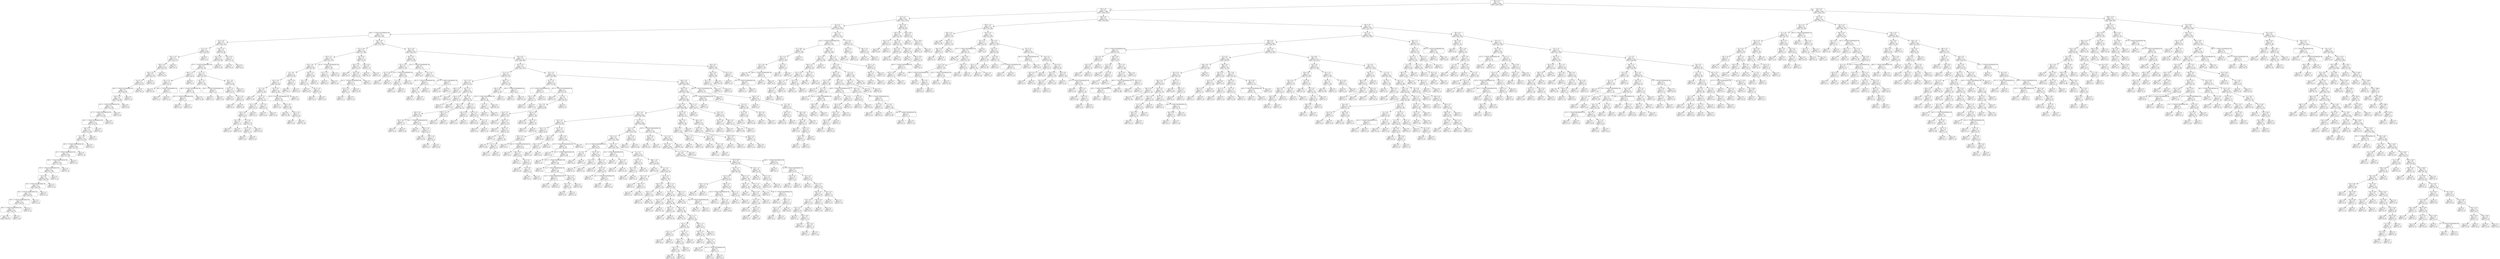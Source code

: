 digraph Tree {
node [shape=box, style="rounded", color="black", fontname=helvetica] ;
edge [fontname=helvetica] ;
0 [label="285 <= 4.3\ngini = 0.5\nsamples = 3436\nvalue = [2679, 2676]"] ;
1 [label="325 <= 0.1\ngini = 0.5\nsamples = 2390\nvalue = [1654, 2051]"] ;
0 -> 1 [labeldistance=2.5, labelangle=45, headlabel="True"] ;
2 [label="172 <= 3.2\ngini = 0.5\nsamples = 1433\nvalue = [1072, 1170]"] ;
1 -> 2 ;
3 [label="34 <= 0.1\ngini = 0.5\nsamples = 1393\nvalue = [1026, 1150]"] ;
2 -> 3 ;
4 [label="164 <= -1.7014117331926443e+38\ngini = 0.5\nsamples = 1176\nvalue = [914, 925]"] ;
3 -> 4 ;
5 [label="26 <= -4.9\ngini = 0.5\nsamples = 217\nvalue = [203, 142]"] ;
4 -> 5 ;
6 [label="67 <= -2.5\ngini = 0.5\nsamples = 150\nvalue = [156, 82]"] ;
5 -> 6 ;
7 [label="102 <= -1.0\ngini = 0.4\nsamples = 147\nvalue = [156, 77]"] ;
6 -> 7 ;
8 [label="299 <= -0.3\ngini = 0.4\nsamples = 144\nvalue = [156, 73]"] ;
7 -> 8 ;
9 [label="334 <= -0.7\ngini = 0.4\nsamples = 135\nvalue = [142, 73]"] ;
8 -> 9 ;
10 [label="323 <= -5.7\ngini = 0.4\nsamples = 132\nvalue = [142, 67]"] ;
9 -> 10 ;
11 [label="198 <= -1.7014117331926443e+38\ngini = 0.5\nsamples = 125\nvalue = [126, 67]"] ;
10 -> 11 ;
12 [label="393 <= -2.6\ngini = 0.4\nsamples = 122\nvalue = [126, 63]"] ;
11 -> 12 ;
13 [label="391 <= -1.7014117331926443e+38\ngini = 0.5\nsamples = 116\nvalue = [117, 63]"] ;
12 -> 13 ;
14 [label="117 <= -1.7014117331926443e+38\ngini = 0.4\nsamples = 114\nvalue = [117, 59]"] ;
13 -> 14 ;
15 [label="236 <= -1.7014117331926443e+38\ngini = 0.5\nsamples = 112\nvalue = [113, 59]"] ;
14 -> 15 ;
16 [label="396 <= 7.3\ngini = 0.4\nsamples = 111\nvalue = [113, 58]"] ;
15 -> 16 ;
17 [label="15 <= -3.6\ngini = 0.4\nsamples = 110\nvalue = [113, 56]"] ;
16 -> 17 ;
18 [label="393 <= -1.7014117331926443e+38\ngini = 0.4\nsamples = 109\nvalue = [113, 55]"] ;
17 -> 18 ;
19 [label="29 <= -1.7014117331926443e+38\ngini = 0.4\nsamples = 108\nvalue = [112, 55]"] ;
18 -> 19 ;
20 [label="100 <= -1.7014117331926443e+38\ngini = 0.4\nsamples = 107\nvalue = [112, 54]"] ;
19 -> 20 ;
21 [label="378 <= -1.7014117331926443e+38\ngini = 0.4\nsamples = 106\nvalue = [111, 54]"] ;
20 -> 21 ;
22 [label="18 <= 0.6\ngini = 0.4\nsamples = 105\nvalue = [109, 54]"] ;
21 -> 22 ;
23 [label="58 <= -1.7014117331926443e+38\ngini = 0.4\nsamples = 104\nvalue = [106, 54]"] ;
22 -> 23 ;
24 [label="80 <= -1.7014117331926443e+38\ngini = 0.4\nsamples = 103\nvalue = [106, 53]"] ;
23 -> 24 ;
25 [label="359 <= -1.7014117331926443e+38\ngini = 0.4\nsamples = 102\nvalue = [105, 53]"] ;
24 -> 25 ;
26 [label="382 <= -1.7014117331926443e+38\ngini = 0.4\nsamples = 101\nvalue = [104, 53]"] ;
25 -> 26 ;
27 [label="gini = 0.5\nsamples = 99\nvalue = [102, 53]"] ;
26 -> 27 ;
28 [label="gini = 0.0\nsamples = 2\nvalue = [2, 0]"] ;
26 -> 28 ;
29 [label="gini = 0.0\nsamples = 1\nvalue = [1, 0]"] ;
25 -> 29 ;
30 [label="gini = 0.0\nsamples = 1\nvalue = [1, 0]"] ;
24 -> 30 ;
31 [label="gini = 0.0\nsamples = 1\nvalue = [0, 1]"] ;
23 -> 31 ;
32 [label="gini = 0.0\nsamples = 1\nvalue = [3, 0]"] ;
22 -> 32 ;
33 [label="gini = 0.0\nsamples = 1\nvalue = [2, 0]"] ;
21 -> 33 ;
34 [label="gini = 0.0\nsamples = 1\nvalue = [1, 0]"] ;
20 -> 34 ;
35 [label="gini = 0.0\nsamples = 1\nvalue = [0, 1]"] ;
19 -> 35 ;
36 [label="gini = 0.0\nsamples = 1\nvalue = [1, 0]"] ;
18 -> 36 ;
37 [label="gini = 0.0\nsamples = 1\nvalue = [0, 1]"] ;
17 -> 37 ;
38 [label="gini = 0.0\nsamples = 1\nvalue = [0, 2]"] ;
16 -> 38 ;
39 [label="gini = 0.0\nsamples = 1\nvalue = [0, 1]"] ;
15 -> 39 ;
40 [label="gini = 0.0\nsamples = 2\nvalue = [4, 0]"] ;
14 -> 40 ;
41 [label="gini = 0.0\nsamples = 2\nvalue = [0, 4]"] ;
13 -> 41 ;
42 [label="gini = 0.0\nsamples = 6\nvalue = [9, 0]"] ;
12 -> 42 ;
43 [label="gini = 0.0\nsamples = 3\nvalue = [0, 4]"] ;
11 -> 43 ;
44 [label="gini = 0.0\nsamples = 7\nvalue = [16, 0]"] ;
10 -> 44 ;
45 [label="gini = 0.0\nsamples = 3\nvalue = [0, 6]"] ;
9 -> 45 ;
46 [label="gini = 0.0\nsamples = 9\nvalue = [14, 0]"] ;
8 -> 46 ;
47 [label="gini = 0.0\nsamples = 3\nvalue = [0, 4]"] ;
7 -> 47 ;
48 [label="gini = 0.0\nsamples = 3\nvalue = [0, 5]"] ;
6 -> 48 ;
49 [label="270 <= -0.1\ngini = 0.5\nsamples = 67\nvalue = [47, 60]"] ;
5 -> 49 ;
50 [label="122 <= -0.5\ngini = 0.5\nsamples = 58\nvalue = [32, 58]"] ;
49 -> 50 ;
51 [label="311 <= -1.7014117331926443e+38\ngini = 0.5\nsamples = 47\nvalue = [32, 38]"] ;
50 -> 51 ;
52 [label="294 <= -1.3\ngini = 0.2\nsamples = 11\nvalue = [16, 2]"] ;
51 -> 52 ;
53 [label="161 <= -1.4\ngini = 0.1\nsamples = 10\nvalue = [16, 1]"] ;
52 -> 53 ;
54 [label="gini = 0.0\nsamples = 8\nvalue = [14, 0]"] ;
53 -> 54 ;
55 [label="393 <= -1.7014117331926443e+38\ngini = 0.4\nsamples = 2\nvalue = [2, 1]"] ;
53 -> 55 ;
56 [label="gini = 0.0\nsamples = 1\nvalue = [0, 1]"] ;
55 -> 56 ;
57 [label="gini = 0.0\nsamples = 1\nvalue = [2, 0]"] ;
55 -> 57 ;
58 [label="gini = 0.0\nsamples = 1\nvalue = [0, 1]"] ;
52 -> 58 ;
59 [label="31 <= -1.3\ngini = 0.4\nsamples = 36\nvalue = [16, 36]"] ;
51 -> 59 ;
60 [label="60 <= -1.4\ngini = 0.2\nsamples = 20\nvalue = [3, 26]"] ;
59 -> 60 ;
61 [label="268 <= -1.7014117331926443e+38\ngini = 0.1\nsamples = 16\nvalue = [1, 23]"] ;
60 -> 61 ;
62 [label="150 <= -1.7014117331926443e+38\ngini = 0.4\nsamples = 2\nvalue = [1, 3]"] ;
61 -> 62 ;
63 [label="gini = 0.0\nsamples = 1\nvalue = [1, 0]"] ;
62 -> 63 ;
64 [label="gini = 0.0\nsamples = 1\nvalue = [0, 3]"] ;
62 -> 64 ;
65 [label="gini = 0.0\nsamples = 14\nvalue = [0, 20]"] ;
61 -> 65 ;
66 [label="184 <= -1.7014117331926443e+38\ngini = 0.5\nsamples = 4\nvalue = [2, 3]"] ;
60 -> 66 ;
67 [label="gini = 0.0\nsamples = 2\nvalue = [0, 3]"] ;
66 -> 67 ;
68 [label="gini = 0.0\nsamples = 2\nvalue = [2, 0]"] ;
66 -> 68 ;
69 [label="49 <= -0.4\ngini = 0.5\nsamples = 16\nvalue = [13, 10]"] ;
59 -> 69 ;
70 [label="119 <= -1.2\ngini = 0.4\nsamples = 12\nvalue = [13, 5]"] ;
69 -> 70 ;
71 [label="gini = 0.0\nsamples = 6\nvalue = [9, 0]"] ;
70 -> 71 ;
72 [label="174 <= -0.6\ngini = 0.5\nsamples = 6\nvalue = [4, 5]"] ;
70 -> 72 ;
73 [label="gini = 0.0\nsamples = 3\nvalue = [0, 5]"] ;
72 -> 73 ;
74 [label="gini = 0.0\nsamples = 3\nvalue = [4, 0]"] ;
72 -> 74 ;
75 [label="gini = 0.0\nsamples = 4\nvalue = [0, 5]"] ;
69 -> 75 ;
76 [label="gini = 0.0\nsamples = 11\nvalue = [0, 20]"] ;
50 -> 76 ;
77 [label="291 <= 0.5\ngini = 0.2\nsamples = 9\nvalue = [15, 2]"] ;
49 -> 77 ;
78 [label="gini = 0.0\nsamples = 7\nvalue = [15, 0]"] ;
77 -> 78 ;
79 [label="gini = 0.0\nsamples = 2\nvalue = [0, 2]"] ;
77 -> 79 ;
80 [label="66 <= -4.8\ngini = 0.5\nsamples = 959\nvalue = [711, 783]"] ;
4 -> 80 ;
81 [label="377 <= -0.8\ngini = 0.4\nsamples = 144\nvalue = [57, 146]"] ;
80 -> 81 ;
82 [label="150 <= -3.3\ngini = 0.4\nsamples = 125\nvalue = [43, 137]"] ;
81 -> 82 ;
83 [label="80 <= -4.8\ngini = 0.4\nsamples = 99\nvalue = [42, 99]"] ;
82 -> 83 ;
84 [label="0 <= -3.8\ngini = 0.3\nsamples = 80\nvalue = [25, 91]"] ;
83 -> 84 ;
85 [label="251 <= -5.3\ngini = 0.3\nsamples = 74\nvalue = [20, 89]"] ;
84 -> 85 ;
86 [label="13 <= -6.1\ngini = 0.5\nsamples = 34\nvalue = [16, 30]"] ;
85 -> 86 ;
87 [label="gini = 0.0\nsamples = 12\nvalue = [0, 16]"] ;
86 -> 87 ;
88 [label="333 <= -5.2\ngini = 0.5\nsamples = 22\nvalue = [16, 14]"] ;
86 -> 88 ;
89 [label="275 <= -5.4\ngini = 0.4\nsamples = 15\nvalue = [14, 5]"] ;
88 -> 89 ;
90 [label="234 <= -6.0\ngini = 0.3\nsamples = 13\nvalue = [14, 3]"] ;
89 -> 90 ;
91 [label="48 <= -6.0\ngini = 0.4\nsamples = 3\nvalue = [1, 2]"] ;
90 -> 91 ;
92 [label="gini = 0.0\nsamples = 1\nvalue = [1, 0]"] ;
91 -> 92 ;
93 [label="gini = 0.0\nsamples = 2\nvalue = [0, 2]"] ;
91 -> 93 ;
94 [label="2 <= -6.0\ngini = 0.1\nsamples = 10\nvalue = [13, 1]"] ;
90 -> 94 ;
95 [label="277 <= -5.5\ngini = 0.5\nsamples = 2\nvalue = [1, 1]"] ;
94 -> 95 ;
96 [label="gini = 0.0\nsamples = 1\nvalue = [0, 1]"] ;
95 -> 96 ;
97 [label="gini = 0.0\nsamples = 1\nvalue = [1, 0]"] ;
95 -> 97 ;
98 [label="gini = 0.0\nsamples = 8\nvalue = [12, 0]"] ;
94 -> 98 ;
99 [label="gini = 0.0\nsamples = 2\nvalue = [0, 2]"] ;
89 -> 99 ;
100 [label="22 <= -5.0\ngini = 0.3\nsamples = 7\nvalue = [2, 9]"] ;
88 -> 100 ;
101 [label="gini = 0.0\nsamples = 5\nvalue = [0, 9]"] ;
100 -> 101 ;
102 [label="gini = 0.0\nsamples = 2\nvalue = [2, 0]"] ;
100 -> 102 ;
103 [label="167 <= 0.5\ngini = 0.1\nsamples = 40\nvalue = [4, 59]"] ;
85 -> 103 ;
104 [label="373 <= -1.7014117331926443e+38\ngini = 0.1\nsamples = 39\nvalue = [3, 59]"] ;
103 -> 104 ;
105 [label="gini = 0.0\nsamples = 1\nvalue = [1, 0]"] ;
104 -> 105 ;
106 [label="340 <= -4.8\ngini = 0.1\nsamples = 38\nvalue = [2, 59]"] ;
104 -> 106 ;
107 [label="gini = 0.0\nsamples = 29\nvalue = [0, 49]"] ;
106 -> 107 ;
108 [label="324 <= -4.8\ngini = 0.3\nsamples = 9\nvalue = [2, 10]"] ;
106 -> 108 ;
109 [label="gini = 0.0\nsamples = 1\nvalue = [2, 0]"] ;
108 -> 109 ;
110 [label="gini = 0.0\nsamples = 8\nvalue = [0, 10]"] ;
108 -> 110 ;
111 [label="gini = 0.0\nsamples = 1\nvalue = [1, 0]"] ;
103 -> 111 ;
112 [label="378 <= -4.6\ngini = 0.4\nsamples = 6\nvalue = [5, 2]"] ;
84 -> 112 ;
113 [label="gini = 0.0\nsamples = 2\nvalue = [0, 2]"] ;
112 -> 113 ;
114 [label="gini = 0.0\nsamples = 4\nvalue = [5, 0]"] ;
112 -> 114 ;
115 [label="140 <= -1.3\ngini = 0.4\nsamples = 19\nvalue = [17, 8]"] ;
83 -> 115 ;
116 [label="24 <= -4.0\ngini = 0.3\nsamples = 17\nvalue = [17, 3]"] ;
115 -> 116 ;
117 [label="gini = 0.0\nsamples = 11\nvalue = [14, 0]"] ;
116 -> 117 ;
118 [label="80 <= -2.9\ngini = 0.5\nsamples = 6\nvalue = [3, 3]"] ;
116 -> 118 ;
119 [label="gini = 0.0\nsamples = 3\nvalue = [0, 3]"] ;
118 -> 119 ;
120 [label="gini = 0.0\nsamples = 3\nvalue = [3, 0]"] ;
118 -> 120 ;
121 [label="gini = 0.0\nsamples = 2\nvalue = [0, 5]"] ;
115 -> 121 ;
122 [label="167 <= -1.7014117331926443e+38\ngini = 0.0\nsamples = 26\nvalue = [1, 38]"] ;
82 -> 122 ;
123 [label="87 <= -1.4\ngini = 0.3\nsamples = 6\nvalue = [1, 5]"] ;
122 -> 123 ;
124 [label="gini = 0.0\nsamples = 5\nvalue = [0, 5]"] ;
123 -> 124 ;
125 [label="gini = 0.0\nsamples = 1\nvalue = [1, 0]"] ;
123 -> 125 ;
126 [label="gini = 0.0\nsamples = 20\nvalue = [0, 33]"] ;
122 -> 126 ;
127 [label="155 <= 0.2\ngini = 0.5\nsamples = 19\nvalue = [14, 9]"] ;
81 -> 127 ;
128 [label="282 <= -1.1\ngini = 0.4\nsamples = 15\nvalue = [13, 4]"] ;
127 -> 128 ;
129 [label="gini = 0.0\nsamples = 2\nvalue = [0, 2]"] ;
128 -> 129 ;
130 [label="226 <= 0.8\ngini = 0.2\nsamples = 13\nvalue = [13, 2]"] ;
128 -> 130 ;
131 [label="261 <= -1.7014117331926443e+38\ngini = 0.1\nsamples = 12\nvalue = [13, 1]"] ;
130 -> 131 ;
132 [label="179 <= -0.2\ngini = 0.5\nsamples = 2\nvalue = [1, 1]"] ;
131 -> 132 ;
133 [label="gini = 0.0\nsamples = 1\nvalue = [0, 1]"] ;
132 -> 133 ;
134 [label="gini = 0.0\nsamples = 1\nvalue = [1, 0]"] ;
132 -> 134 ;
135 [label="gini = 0.0\nsamples = 10\nvalue = [12, 0]"] ;
131 -> 135 ;
136 [label="gini = 0.0\nsamples = 1\nvalue = [0, 1]"] ;
130 -> 136 ;
137 [label="226 <= 0.3\ngini = 0.3\nsamples = 4\nvalue = [1, 5]"] ;
127 -> 137 ;
138 [label="gini = 0.0\nsamples = 3\nvalue = [0, 5]"] ;
137 -> 138 ;
139 [label="gini = 0.0\nsamples = 1\nvalue = [1, 0]"] ;
137 -> 139 ;
140 [label="85 <= -4.9\ngini = 0.5\nsamples = 815\nvalue = [654, 637]"] ;
80 -> 140 ;
141 [label="89 <= -0.7\ngini = 0.4\nsamples = 40\nvalue = [18, 48]"] ;
140 -> 141 ;
142 [label="152 <= -4.7\ngini = 0.2\nsamples = 26\nvalue = [5, 41]"] ;
141 -> 142 ;
143 [label="312 <= -4.8\ngini = 0.4\nsamples = 3\nvalue = [3, 1]"] ;
142 -> 143 ;
144 [label="gini = 0.0\nsamples = 1\nvalue = [0, 1]"] ;
143 -> 144 ;
145 [label="gini = 0.0\nsamples = 2\nvalue = [3, 0]"] ;
143 -> 145 ;
146 [label="25 <= -1.7014117331926443e+38\ngini = 0.1\nsamples = 23\nvalue = [2, 40]"] ;
142 -> 146 ;
147 [label="2 <= -0.9\ngini = 0.4\nsamples = 2\nvalue = [2, 1]"] ;
146 -> 147 ;
148 [label="gini = 0.0\nsamples = 1\nvalue = [2, 0]"] ;
147 -> 148 ;
149 [label="gini = 0.0\nsamples = 1\nvalue = [0, 1]"] ;
147 -> 149 ;
150 [label="gini = 0.0\nsamples = 21\nvalue = [0, 39]"] ;
146 -> 150 ;
151 [label="123 <= -1.7014117331926443e+38\ngini = 0.5\nsamples = 14\nvalue = [13, 7]"] ;
141 -> 151 ;
152 [label="gini = 0.0\nsamples = 2\nvalue = [0, 4]"] ;
151 -> 152 ;
153 [label="14 <= -0.2\ngini = 0.3\nsamples = 12\nvalue = [13, 3]"] ;
151 -> 153 ;
154 [label="352 <= -1.7014117331926443e+38\ngini = 0.1\nsamples = 9\nvalue = [12, 1]"] ;
153 -> 154 ;
155 [label="116 <= -0.4\ngini = 0.5\nsamples = 2\nvalue = [1, 1]"] ;
154 -> 155 ;
156 [label="gini = 0.0\nsamples = 1\nvalue = [0, 1]"] ;
155 -> 156 ;
157 [label="gini = 0.0\nsamples = 1\nvalue = [1, 0]"] ;
155 -> 157 ;
158 [label="gini = 0.0\nsamples = 7\nvalue = [11, 0]"] ;
154 -> 158 ;
159 [label="187 <= -1.7014117331926443e+38\ngini = 0.4\nsamples = 3\nvalue = [1, 2]"] ;
153 -> 159 ;
160 [label="gini = 0.0\nsamples = 1\nvalue = [1, 0]"] ;
159 -> 160 ;
161 [label="gini = 0.0\nsamples = 2\nvalue = [0, 2]"] ;
159 -> 161 ;
162 [label="379 <= 0.3\ngini = 0.5\nsamples = 775\nvalue = [636, 589]"] ;
140 -> 162 ;
163 [label="297 <= -4.3\ngini = 0.5\nsamples = 742\nvalue = [627, 551]"] ;
162 -> 163 ;
164 [label="27 <= -3.3\ngini = 0.4\nsamples = 94\nvalue = [97, 43]"] ;
163 -> 164 ;
165 [label="143 <= -4.9\ngini = 0.3\nsamples = 65\nvalue = [76, 22]"] ;
164 -> 165 ;
166 [label="360 <= -5.1\ngini = 0.3\nsamples = 5\nvalue = [1, 4]"] ;
165 -> 166 ;
167 [label="gini = 0.0\nsamples = 1\nvalue = [1, 0]"] ;
166 -> 167 ;
168 [label="gini = 0.0\nsamples = 4\nvalue = [0, 4]"] ;
166 -> 168 ;
169 [label="181 <= -5.1\ngini = 0.3\nsamples = 60\nvalue = [75, 18]"] ;
165 -> 169 ;
170 [label="234 <= -4.3\ngini = 0.3\nsamples = 4\nvalue = [1, 4]"] ;
169 -> 170 ;
171 [label="gini = 0.0\nsamples = 3\nvalue = [0, 4]"] ;
170 -> 171 ;
172 [label="gini = 0.0\nsamples = 1\nvalue = [1, 0]"] ;
170 -> 172 ;
173 [label="80 <= -4.4\ngini = 0.3\nsamples = 56\nvalue = [74, 14]"] ;
169 -> 173 ;
174 [label="345 <= -4.4\ngini = 0.4\nsamples = 31\nvalue = [34, 11]"] ;
173 -> 174 ;
175 [label="330 <= -4.9\ngini = 0.3\nsamples = 26\nvalue = [33, 6]"] ;
174 -> 175 ;
176 [label="84 <= -4.8\ngini = 0.3\nsamples = 4\nvalue = [1, 4]"] ;
175 -> 176 ;
177 [label="gini = 0.0\nsamples = 1\nvalue = [1, 0]"] ;
176 -> 177 ;
178 [label="gini = 0.0\nsamples = 3\nvalue = [0, 4]"] ;
176 -> 178 ;
179 [label="140 <= -1.7014117331926443e+38\ngini = 0.1\nsamples = 22\nvalue = [32, 2]"] ;
175 -> 179 ;
180 [label="gini = 0.0\nsamples = 1\nvalue = [0, 1]"] ;
179 -> 180 ;
181 [label="309 <= -4.6\ngini = 0.1\nsamples = 21\nvalue = [32, 1]"] ;
179 -> 181 ;
182 [label="gini = 0.0\nsamples = 14\nvalue = [24, 0]"] ;
181 -> 182 ;
183 [label="112 <= -4.8\ngini = 0.2\nsamples = 7\nvalue = [8, 1]"] ;
181 -> 183 ;
184 [label="gini = 0.0\nsamples = 1\nvalue = [0, 1]"] ;
183 -> 184 ;
185 [label="gini = 0.0\nsamples = 6\nvalue = [8, 0]"] ;
183 -> 185 ;
186 [label="229 <= -2.2\ngini = 0.3\nsamples = 5\nvalue = [1, 5]"] ;
174 -> 186 ;
187 [label="gini = 0.0\nsamples = 4\nvalue = [0, 5]"] ;
186 -> 187 ;
188 [label="gini = 0.0\nsamples = 1\nvalue = [1, 0]"] ;
186 -> 188 ;
189 [label="246 <= -4.7\ngini = 0.1\nsamples = 25\nvalue = [40, 3]"] ;
173 -> 189 ;
190 [label="223 <= -4.8\ngini = 0.5\nsamples = 5\nvalue = [3, 2]"] ;
189 -> 190 ;
191 [label="gini = 0.0\nsamples = 3\nvalue = [3, 0]"] ;
190 -> 191 ;
192 [label="gini = 0.0\nsamples = 2\nvalue = [0, 2]"] ;
190 -> 192 ;
193 [label="125 <= -2.9\ngini = 0.1\nsamples = 20\nvalue = [37, 1]"] ;
189 -> 193 ;
194 [label="gini = 0.0\nsamples = 17\nvalue = [34, 0]"] ;
193 -> 194 ;
195 [label="13 <= -3.1\ngini = 0.4\nsamples = 3\nvalue = [3, 1]"] ;
193 -> 195 ;
196 [label="gini = 0.0\nsamples = 1\nvalue = [0, 1]"] ;
195 -> 196 ;
197 [label="gini = 0.0\nsamples = 2\nvalue = [3, 0]"] ;
195 -> 197 ;
198 [label="268 <= -1.7\ngini = 0.5\nsamples = 29\nvalue = [21, 21]"] ;
164 -> 198 ;
199 [label="240 <= 10.7\ngini = 0.3\nsamples = 17\nvalue = [5, 20]"] ;
198 -> 199 ;
200 [label="327 <= -1.7014117331926443e+38\ngini = 0.2\nsamples = 16\nvalue = [3, 20]"] ;
199 -> 200 ;
201 [label="73 <= -1.2\ngini = 0.5\nsamples = 7\nvalue = [3, 5]"] ;
200 -> 201 ;
202 [label="gini = 0.0\nsamples = 3\nvalue = [3, 0]"] ;
201 -> 202 ;
203 [label="gini = 0.0\nsamples = 4\nvalue = [0, 5]"] ;
201 -> 203 ;
204 [label="gini = 0.0\nsamples = 9\nvalue = [0, 15]"] ;
200 -> 204 ;
205 [label="gini = 0.0\nsamples = 1\nvalue = [2, 0]"] ;
199 -> 205 ;
206 [label="344 <= -1.7014117331926443e+38\ngini = 0.1\nsamples = 12\nvalue = [16, 1]"] ;
198 -> 206 ;
207 [label="gini = 0.0\nsamples = 1\nvalue = [0, 1]"] ;
206 -> 207 ;
208 [label="gini = 0.0\nsamples = 11\nvalue = [16, 0]"] ;
206 -> 208 ;
209 [label="29 <= -4.3\ngini = 0.5\nsamples = 648\nvalue = [530, 508]"] ;
163 -> 209 ;
210 [label="41 <= -4.7\ngini = 0.4\nsamples = 55\nvalue = [24, 59]"] ;
209 -> 210 ;
211 [label="3 <= -1.7014117331926443e+38\ngini = 0.4\nsamples = 9\nvalue = [11, 5]"] ;
210 -> 211 ;
212 [label="187 <= -3.4\ngini = 0.4\nsamples = 5\nvalue = [2, 5]"] ;
211 -> 212 ;
213 [label="gini = 0.0\nsamples = 2\nvalue = [2, 0]"] ;
212 -> 213 ;
214 [label="gini = 0.0\nsamples = 3\nvalue = [0, 5]"] ;
212 -> 214 ;
215 [label="gini = 0.0\nsamples = 4\nvalue = [9, 0]"] ;
211 -> 215 ;
216 [label="201 <= -1.7014117331926443e+38\ngini = 0.3\nsamples = 46\nvalue = [13, 54]"] ;
210 -> 216 ;
217 [label="gini = 0.0\nsamples = 2\nvalue = [3, 0]"] ;
216 -> 217 ;
218 [label="5 <= 0.1\ngini = 0.3\nsamples = 44\nvalue = [10, 54]"] ;
216 -> 218 ;
219 [label="50 <= -4.4\ngini = 0.2\nsamples = 42\nvalue = [8, 54]"] ;
218 -> 219 ;
220 [label="216 <= -4.7\ngini = 0.4\nsamples = 20\nvalue = [7, 21]"] ;
219 -> 220 ;
221 [label="gini = 0.0\nsamples = 2\nvalue = [2, 0]"] ;
220 -> 221 ;
222 [label="266 <= -4.9\ngini = 0.3\nsamples = 18\nvalue = [5, 21]"] ;
220 -> 222 ;
223 [label="gini = 0.0\nsamples = 2\nvalue = [2, 0]"] ;
222 -> 223 ;
224 [label="384 <= -4.7\ngini = 0.2\nsamples = 16\nvalue = [3, 21]"] ;
222 -> 224 ;
225 [label="gini = 0.0\nsamples = 1\nvalue = [1, 0]"] ;
224 -> 225 ;
226 [label="40 <= -2.1\ngini = 0.2\nsamples = 15\nvalue = [2, 21]"] ;
224 -> 226 ;
227 [label="gini = 0.0\nsamples = 10\nvalue = [0, 16]"] ;
226 -> 227 ;
228 [label="117 <= -2.1\ngini = 0.4\nsamples = 5\nvalue = [2, 5]"] ;
226 -> 228 ;
229 [label="gini = 0.0\nsamples = 2\nvalue = [2, 0]"] ;
228 -> 229 ;
230 [label="gini = 0.0\nsamples = 3\nvalue = [0, 5]"] ;
228 -> 230 ;
231 [label="364 <= -0.9\ngini = 0.1\nsamples = 22\nvalue = [1, 33]"] ;
219 -> 231 ;
232 [label="gini = 0.0\nsamples = 16\nvalue = [0, 25]"] ;
231 -> 232 ;
233 [label="235 <= -0.7\ngini = 0.2\nsamples = 6\nvalue = [1, 8]"] ;
231 -> 233 ;
234 [label="gini = 0.0\nsamples = 1\nvalue = [1, 0]"] ;
233 -> 234 ;
235 [label="gini = 0.0\nsamples = 5\nvalue = [0, 8]"] ;
233 -> 235 ;
236 [label="gini = 0.0\nsamples = 2\nvalue = [2, 0]"] ;
218 -> 236 ;
237 [label="266 <= -0.1\ngini = 0.5\nsamples = 593\nvalue = [506, 449]"] ;
209 -> 237 ;
238 [label="248 <= -0.2\ngini = 0.5\nsamples = 554\nvalue = [453, 436]"] ;
237 -> 238 ;
239 [label="193 <= -0.3\ngini = 0.5\nsamples = 525\nvalue = [444, 396]"] ;
238 -> 239 ;
240 [label="275 <= -0.5\ngini = 0.5\nsamples = 502\nvalue = [406, 389]"] ;
239 -> 240 ;
241 [label="19 <= -3.8\ngini = 0.5\nsamples = 448\nvalue = [383, 318]"] ;
240 -> 241 ;
242 [label="44 <= -3.9\ngini = 0.5\nsamples = 58\nvalue = [33, 58]"] ;
241 -> 242 ;
243 [label="254 <= -3.7\ngini = 0.4\nsamples = 19\nvalue = [18, 9]"] ;
242 -> 243 ;
244 [label="397 <= -4.3\ngini = 0.3\nsamples = 16\nvalue = [18, 5]"] ;
243 -> 244 ;
245 [label="gini = 0.0\nsamples = 2\nvalue = [0, 2]"] ;
244 -> 245 ;
246 [label="366 <= -1.7014117331926443e+38\ngini = 0.2\nsamples = 14\nvalue = [18, 3]"] ;
244 -> 246 ;
247 [label="gini = 0.0\nsamples = 1\nvalue = [0, 1]"] ;
246 -> 247 ;
248 [label="390 <= -4.2\ngini = 0.2\nsamples = 13\nvalue = [18, 2]"] ;
246 -> 248 ;
249 [label="gini = 0.0\nsamples = 1\nvalue = [0, 1]"] ;
248 -> 249 ;
250 [label="92 <= -4.1\ngini = 0.1\nsamples = 12\nvalue = [18, 1]"] ;
248 -> 250 ;
251 [label="gini = 0.0\nsamples = 9\nvalue = [15, 0]"] ;
250 -> 251 ;
252 [label="74 <= -3.9\ngini = 0.4\nsamples = 3\nvalue = [3, 1]"] ;
250 -> 252 ;
253 [label="gini = 0.0\nsamples = 1\nvalue = [0, 1]"] ;
252 -> 253 ;
254 [label="gini = 0.0\nsamples = 2\nvalue = [3, 0]"] ;
252 -> 254 ;
255 [label="gini = 0.0\nsamples = 3\nvalue = [0, 4]"] ;
243 -> 255 ;
256 [label="327 <= -4.4\ngini = 0.4\nsamples = 39\nvalue = [15, 49]"] ;
242 -> 256 ;
257 [label="51 <= -3.8\ngini = 0.5\nsamples = 6\nvalue = [7, 5]"] ;
256 -> 257 ;
258 [label="378 <= -4.0\ngini = 0.3\nsamples = 3\nvalue = [1, 5]"] ;
257 -> 258 ;
259 [label="gini = 0.0\nsamples = 1\nvalue = [1, 0]"] ;
258 -> 259 ;
260 [label="gini = 0.0\nsamples = 2\nvalue = [0, 5]"] ;
258 -> 260 ;
261 [label="gini = 0.0\nsamples = 3\nvalue = [6, 0]"] ;
257 -> 261 ;
262 [label="145 <= -0.8\ngini = 0.3\nsamples = 33\nvalue = [8, 44]"] ;
256 -> 262 ;
263 [label="212 <= -1.7014117331926443e+38\ngini = 0.2\nsamples = 31\nvalue = [6, 44]"] ;
262 -> 263 ;
264 [label="gini = 0.0\nsamples = 1\nvalue = [2, 0]"] ;
263 -> 264 ;
265 [label="68 <= -1.7014117331926443e+38\ngini = 0.2\nsamples = 30\nvalue = [4, 44]"] ;
263 -> 265 ;
266 [label="gini = 0.0\nsamples = 1\nvalue = [1, 0]"] ;
265 -> 266 ;
267 [label="249 <= -1.7014117331926443e+38\ngini = 0.1\nsamples = 29\nvalue = [3, 44]"] ;
265 -> 267 ;
268 [label="gini = 0.0\nsamples = 1\nvalue = [1, 0]"] ;
267 -> 268 ;
269 [label="6 <= -1.7014117331926443e+38\ngini = 0.1\nsamples = 28\nvalue = [2, 44]"] ;
267 -> 269 ;
270 [label="115 <= -1.7014117331926443e+38\ngini = 0.4\nsamples = 2\nvalue = [1, 3]"] ;
269 -> 270 ;
271 [label="gini = 0.0\nsamples = 1\nvalue = [1, 0]"] ;
270 -> 271 ;
272 [label="gini = 0.0\nsamples = 1\nvalue = [0, 3]"] ;
270 -> 272 ;
273 [label="109 <= -3.8\ngini = 0.0\nsamples = 26\nvalue = [1, 41]"] ;
269 -> 273 ;
274 [label="38 <= -3.8\ngini = 0.2\nsamples = 4\nvalue = [1, 6]"] ;
273 -> 274 ;
275 [label="gini = 0.0\nsamples = 3\nvalue = [0, 6]"] ;
274 -> 275 ;
276 [label="gini = 0.0\nsamples = 1\nvalue = [1, 0]"] ;
274 -> 276 ;
277 [label="gini = 0.0\nsamples = 22\nvalue = [0, 35]"] ;
273 -> 277 ;
278 [label="gini = 0.0\nsamples = 2\nvalue = [2, 0]"] ;
262 -> 278 ;
279 [label="371 <= -1.3\ngini = 0.5\nsamples = 390\nvalue = [350, 260]"] ;
241 -> 279 ;
280 [label="81 <= -1.1\ngini = 0.5\nsamples = 219\nvalue = [178, 170]"] ;
279 -> 280 ;
281 [label="397 <= -3.6\ngini = 0.5\nsamples = 194\nvalue = [172, 128]"] ;
280 -> 281 ;
282 [label="311 <= -1.7014117331926443e+38\ngini = 0.3\nsamples = 32\nvalue = [40, 9]"] ;
281 -> 282 ;
283 [label="3 <= 0.4\ngini = 0.4\nsamples = 4\nvalue = [1, 3]"] ;
282 -> 283 ;
284 [label="gini = 0.0\nsamples = 3\nvalue = [0, 3]"] ;
283 -> 284 ;
285 [label="gini = 0.0\nsamples = 1\nvalue = [1, 0]"] ;
283 -> 285 ;
286 [label="353 <= -4.8\ngini = 0.2\nsamples = 28\nvalue = [39, 6]"] ;
282 -> 286 ;
287 [label="372 <= -3.7\ngini = 0.5\nsamples = 3\nvalue = [2, 3]"] ;
286 -> 287 ;
288 [label="gini = 0.0\nsamples = 2\nvalue = [0, 3]"] ;
287 -> 288 ;
289 [label="gini = 0.0\nsamples = 1\nvalue = [2, 0]"] ;
287 -> 289 ;
290 [label="391 <= -3.7\ngini = 0.1\nsamples = 25\nvalue = [37, 3]"] ;
286 -> 290 ;
291 [label="gini = 0.0\nsamples = 15\nvalue = [27, 0]"] ;
290 -> 291 ;
292 [label="370 <= -3.5\ngini = 0.4\nsamples = 10\nvalue = [10, 3]"] ;
290 -> 292 ;
293 [label="gini = 0.0\nsamples = 2\nvalue = [0, 2]"] ;
292 -> 293 ;
294 [label="40 <= -1.7014117331926443e+38\ngini = 0.2\nsamples = 8\nvalue = [10, 1]"] ;
292 -> 294 ;
295 [label="gini = 0.0\nsamples = 1\nvalue = [0, 1]"] ;
294 -> 295 ;
296 [label="gini = 0.0\nsamples = 7\nvalue = [10, 0]"] ;
294 -> 296 ;
297 [label="193 <= -3.5\ngini = 0.5\nsamples = 162\nvalue = [132, 119]"] ;
281 -> 297 ;
298 [label="38 <= -1.7014117331926443e+38\ngini = 0.2\nsamples = 13\nvalue = [2, 22]"] ;
297 -> 298 ;
299 [label="gini = 0.0\nsamples = 1\nvalue = [1, 0]"] ;
298 -> 299 ;
300 [label="16 <= -3.9\ngini = 0.1\nsamples = 12\nvalue = [1, 22]"] ;
298 -> 300 ;
301 [label="gini = 0.0\nsamples = 1\nvalue = [1, 0]"] ;
300 -> 301 ;
302 [label="gini = 0.0\nsamples = 11\nvalue = [0, 22]"] ;
300 -> 302 ;
303 [label="9 <= -2.7\ngini = 0.5\nsamples = 149\nvalue = [130, 97]"] ;
297 -> 303 ;
304 [label="233 <= -3.1\ngini = 0.2\nsamples = 20\nvalue = [30, 3]"] ;
303 -> 304 ;
305 [label="251 <= -3.2\ngini = 0.5\nsamples = 4\nvalue = [3, 3]"] ;
304 -> 305 ;
306 [label="gini = 0.0\nsamples = 2\nvalue = [3, 0]"] ;
305 -> 306 ;
307 [label="gini = 0.0\nsamples = 2\nvalue = [0, 3]"] ;
305 -> 307 ;
308 [label="gini = 0.0\nsamples = 16\nvalue = [27, 0]"] ;
304 -> 308 ;
309 [label="398 <= -2.6\ngini = 0.5\nsamples = 129\nvalue = [100, 94]"] ;
303 -> 309 ;
310 [label="gini = 0.0\nsamples = 12\nvalue = [0, 20]"] ;
309 -> 310 ;
311 [label="0 <= -2.3\ngini = 0.5\nsamples = 117\nvalue = [100, 74]"] ;
309 -> 311 ;
312 [label="93 <= -2.6\ngini = 0.2\nsamples = 16\nvalue = [23, 3]"] ;
311 -> 312 ;
313 [label="gini = 0.0\nsamples = 2\nvalue = [0, 2]"] ;
312 -> 313 ;
314 [label="184 <= -2.7\ngini = 0.1\nsamples = 14\nvalue = [23, 1]"] ;
312 -> 314 ;
315 [label="gini = 0.0\nsamples = 1\nvalue = [0, 1]"] ;
314 -> 315 ;
316 [label="gini = 0.0\nsamples = 13\nvalue = [23, 0]"] ;
314 -> 316 ;
317 [label="110 <= -2.1\ngini = 0.5\nsamples = 101\nvalue = [77, 71]"] ;
311 -> 317 ;
318 [label="102 <= -1.3\ngini = 0.2\nsamples = 12\nvalue = [2, 16]"] ;
317 -> 318 ;
319 [label="379 <= -2.3\ngini = 0.1\nsamples = 11\nvalue = [1, 16]"] ;
318 -> 319 ;
320 [label="gini = 0.0\nsamples = 1\nvalue = [1, 0]"] ;
319 -> 320 ;
321 [label="gini = 0.0\nsamples = 10\nvalue = [0, 16]"] ;
319 -> 321 ;
322 [label="gini = 0.0\nsamples = 1\nvalue = [1, 0]"] ;
318 -> 322 ;
323 [label="381 <= -1.4\ngini = 0.5\nsamples = 89\nvalue = [75, 55]"] ;
317 -> 323 ;
324 [label="13 <= -2.1\ngini = 0.5\nsamples = 76\nvalue = [56, 53]"] ;
323 -> 324 ;
325 [label="107 <= -2.1\ngini = 0.3\nsamples = 11\nvalue = [3, 13]"] ;
324 -> 325 ;
326 [label="gini = 0.0\nsamples = 2\nvalue = [3, 0]"] ;
325 -> 326 ;
327 [label="gini = 0.0\nsamples = 9\nvalue = [0, 13]"] ;
325 -> 327 ;
328 [label="322 <= -2.2\ngini = 0.5\nsamples = 65\nvalue = [53, 40]"] ;
324 -> 328 ;
329 [label="148 <= -2.1\ngini = 0.2\nsamples = 9\nvalue = [1, 10]"] ;
328 -> 329 ;
330 [label="gini = 0.0\nsamples = 1\nvalue = [1, 0]"] ;
329 -> 330 ;
331 [label="gini = 0.0\nsamples = 8\nvalue = [0, 10]"] ;
329 -> 331 ;
332 [label="200 <= -2.0\ngini = 0.5\nsamples = 56\nvalue = [52, 30]"] ;
328 -> 332 ;
333 [label="gini = 0.0\nsamples = 9\nvalue = [15, 0]"] ;
332 -> 333 ;
334 [label="353 <= -1.7\ngini = 0.5\nsamples = 47\nvalue = [37, 30]"] ;
332 -> 334 ;
335 [label="134 <= -1.9\ngini = 0.5\nsamples = 26\nvalue = [12, 23]"] ;
334 -> 335 ;
336 [label="325 <= -1.7\ngini = 0.3\nsamples = 9\nvalue = [8, 2]"] ;
335 -> 336 ;
337 [label="gini = 0.0\nsamples = 7\nvalue = [8, 0]"] ;
336 -> 337 ;
338 [label="gini = 0.0\nsamples = 2\nvalue = [0, 2]"] ;
336 -> 338 ;
339 [label="84 <= -1.3\ngini = 0.3\nsamples = 17\nvalue = [4, 21]"] ;
335 -> 339 ;
340 [label="330 <= -1.7\ngini = 0.2\nsamples = 15\nvalue = [2, 21]"] ;
339 -> 340 ;
341 [label="94 <= -1.5\ngini = 0.1\nsamples = 14\nvalue = [1, 21]"] ;
340 -> 341 ;
342 [label="gini = 0.0\nsamples = 13\nvalue = [0, 21]"] ;
341 -> 342 ;
343 [label="gini = 0.0\nsamples = 1\nvalue = [1, 0]"] ;
341 -> 343 ;
344 [label="gini = 0.0\nsamples = 1\nvalue = [1, 0]"] ;
340 -> 344 ;
345 [label="gini = 0.0\nsamples = 2\nvalue = [2, 0]"] ;
339 -> 345 ;
346 [label="208 <= -1.3\ngini = 0.3\nsamples = 21\nvalue = [25, 7]"] ;
334 -> 346 ;
347 [label="278 <= -1.9\ngini = 0.2\nsamples = 18\nvalue = [25, 4]"] ;
346 -> 347 ;
348 [label="gini = 0.0\nsamples = 2\nvalue = [0, 2]"] ;
347 -> 348 ;
349 [label="307 <= -1.4\ngini = 0.1\nsamples = 16\nvalue = [25, 2]"] ;
347 -> 349 ;
350 [label="gini = 0.0\nsamples = 13\nvalue = [24, 0]"] ;
349 -> 350 ;
351 [label="341 <= -1.7014117331926443e+38\ngini = 0.4\nsamples = 3\nvalue = [1, 2]"] ;
349 -> 351 ;
352 [label="gini = 0.0\nsamples = 1\nvalue = [1, 0]"] ;
351 -> 352 ;
353 [label="gini = 0.0\nsamples = 2\nvalue = [0, 2]"] ;
351 -> 353 ;
354 [label="gini = 0.0\nsamples = 3\nvalue = [0, 3]"] ;
346 -> 354 ;
355 [label="208 <= -1.4\ngini = 0.2\nsamples = 13\nvalue = [19, 2]"] ;
323 -> 355 ;
356 [label="gini = 0.0\nsamples = 10\nvalue = [18, 0]"] ;
355 -> 356 ;
357 [label="382 <= -1.7014117331926443e+38\ngini = 0.4\nsamples = 3\nvalue = [1, 2]"] ;
355 -> 357 ;
358 [label="gini = 0.0\nsamples = 1\nvalue = [1, 0]"] ;
357 -> 358 ;
359 [label="gini = 0.0\nsamples = 2\nvalue = [0, 2]"] ;
357 -> 359 ;
360 [label="311 <= -4.6\ngini = 0.2\nsamples = 25\nvalue = [6, 42]"] ;
280 -> 360 ;
361 [label="gini = 0.0\nsamples = 3\nvalue = [6, 0]"] ;
360 -> 361 ;
362 [label="gini = 0.0\nsamples = 22\nvalue = [0, 42]"] ;
360 -> 362 ;
363 [label="243 <= -1.7014117331926443e+38\ngini = 0.5\nsamples = 171\nvalue = [172, 90]"] ;
279 -> 363 ;
364 [label="255 <= -0.9\ngini = 0.4\nsamples = 5\nvalue = [3, 10]"] ;
363 -> 364 ;
365 [label="gini = 0.0\nsamples = 4\nvalue = [0, 10]"] ;
364 -> 365 ;
366 [label="gini = 0.0\nsamples = 1\nvalue = [3, 0]"] ;
364 -> 366 ;
367 [label="52 <= -0.4\ngini = 0.4\nsamples = 166\nvalue = [169, 80]"] ;
363 -> 367 ;
368 [label="392 <= -0.2\ngini = 0.4\nsamples = 160\nvalue = [169, 70]"] ;
367 -> 368 ;
369 [label="5 <= -0.8\ngini = 0.4\nsamples = 156\nvalue = [169, 64]"] ;
368 -> 369 ;
370 [label="70 <= -0.9\ngini = 0.5\nsamples = 98\nvalue = [94, 52]"] ;
369 -> 370 ;
371 [label="313 <= -1.1\ngini = 0.4\nsamples = 80\nvalue = [86, 35]"] ;
370 -> 371 ;
372 [label="113 <= -1.8\ngini = 0.3\nsamples = 42\nvalue = [59, 12]"] ;
371 -> 372 ;
373 [label="219 <= -1.9\ngini = 0.5\nsamples = 8\nvalue = [5, 7]"] ;
372 -> 373 ;
374 [label="gini = 0.0\nsamples = 4\nvalue = [5, 0]"] ;
373 -> 374 ;
375 [label="gini = 0.0\nsamples = 4\nvalue = [0, 7]"] ;
373 -> 375 ;
376 [label="380 <= -1.0\ngini = 0.2\nsamples = 34\nvalue = [54, 5]"] ;
372 -> 376 ;
377 [label="172 <= -1.7014117331926443e+38\ngini = 0.1\nsamples = 29\nvalue = [50, 2]"] ;
376 -> 377 ;
378 [label="gini = 0.0\nsamples = 1\nvalue = [0, 1]"] ;
377 -> 378 ;
379 [label="64 <= -1.9\ngini = 0.0\nsamples = 28\nvalue = [50, 1]"] ;
377 -> 379 ;
380 [label="gini = 0.0\nsamples = 1\nvalue = [0, 1]"] ;
379 -> 380 ;
381 [label="gini = 0.0\nsamples = 27\nvalue = [50, 0]"] ;
379 -> 381 ;
382 [label="392 <= -1.1\ngini = 0.5\nsamples = 5\nvalue = [4, 3]"] ;
376 -> 382 ;
383 [label="gini = 0.0\nsamples = 3\nvalue = [0, 3]"] ;
382 -> 383 ;
384 [label="gini = 0.0\nsamples = 2\nvalue = [4, 0]"] ;
382 -> 384 ;
385 [label="229 <= -1.0\ngini = 0.5\nsamples = 38\nvalue = [27, 23]"] ;
371 -> 385 ;
386 [label="259 <= -1.3\ngini = 0.4\nsamples = 18\nvalue = [6, 19]"] ;
385 -> 386 ;
387 [label="gini = 0.0\nsamples = 1\nvalue = [3, 0]"] ;
386 -> 387 ;
388 [label="349 <= -0.8\ngini = 0.2\nsamples = 17\nvalue = [3, 19]"] ;
386 -> 388 ;
389 [label="172 <= -0.9\ngini = 0.1\nsamples = 15\nvalue = [1, 19]"] ;
388 -> 389 ;
390 [label="gini = 0.0\nsamples = 12\nvalue = [0, 17]"] ;
389 -> 390 ;
391 [label="343 <= -1.0\ngini = 0.4\nsamples = 3\nvalue = [1, 2]"] ;
389 -> 391 ;
392 [label="gini = 0.0\nsamples = 2\nvalue = [0, 2]"] ;
391 -> 392 ;
393 [label="gini = 0.0\nsamples = 1\nvalue = [1, 0]"] ;
391 -> 393 ;
394 [label="gini = 0.0\nsamples = 2\nvalue = [2, 0]"] ;
388 -> 394 ;
395 [label="97 <= -1.7\ngini = 0.3\nsamples = 20\nvalue = [21, 4]"] ;
385 -> 395 ;
396 [label="gini = 0.0\nsamples = 2\nvalue = [0, 2]"] ;
395 -> 396 ;
397 [label="28 <= -1.7014117331926443e+38\ngini = 0.2\nsamples = 18\nvalue = [21, 2]"] ;
395 -> 397 ;
398 [label="gini = 0.0\nsamples = 1\nvalue = [0, 1]"] ;
397 -> 398 ;
399 [label="300 <= -1.1\ngini = 0.1\nsamples = 17\nvalue = [21, 1]"] ;
397 -> 399 ;
400 [label="96 <= -1.1\ngini = 0.5\nsamples = 2\nvalue = [1, 1]"] ;
399 -> 400 ;
401 [label="gini = 0.0\nsamples = 1\nvalue = [0, 1]"] ;
400 -> 401 ;
402 [label="gini = 0.0\nsamples = 1\nvalue = [1, 0]"] ;
400 -> 402 ;
403 [label="gini = 0.0\nsamples = 15\nvalue = [20, 0]"] ;
399 -> 403 ;
404 [label="123 <= -1.2\ngini = 0.4\nsamples = 18\nvalue = [8, 17]"] ;
370 -> 404 ;
405 [label="gini = 0.0\nsamples = 4\nvalue = [6, 0]"] ;
404 -> 405 ;
406 [label="375 <= -0.7\ngini = 0.2\nsamples = 14\nvalue = [2, 17]"] ;
404 -> 406 ;
407 [label="gini = 0.0\nsamples = 12\nvalue = [0, 17]"] ;
406 -> 407 ;
408 [label="gini = 0.0\nsamples = 2\nvalue = [2, 0]"] ;
406 -> 408 ;
409 [label="398 <= -1.7014117331926443e+38\ngini = 0.2\nsamples = 58\nvalue = [75, 12]"] ;
369 -> 409 ;
410 [label="gini = 0.0\nsamples = 3\nvalue = [0, 3]"] ;
409 -> 410 ;
411 [label="272 <= -1.7014117331926443e+38\ngini = 0.2\nsamples = 55\nvalue = [75, 9]"] ;
409 -> 411 ;
412 [label="287 <= -0.3\ngini = 0.4\nsamples = 3\nvalue = [1, 2]"] ;
411 -> 412 ;
413 [label="gini = 0.0\nsamples = 2\nvalue = [0, 2]"] ;
412 -> 413 ;
414 [label="gini = 0.0\nsamples = 1\nvalue = [1, 0]"] ;
412 -> 414 ;
415 [label="34 <= -2.0\ngini = 0.2\nsamples = 52\nvalue = [74, 7]"] ;
411 -> 415 ;
416 [label="gini = 0.0\nsamples = 2\nvalue = [0, 2]"] ;
415 -> 416 ;
417 [label="234 <= -0.5\ngini = 0.1\nsamples = 50\nvalue = [74, 5]"] ;
415 -> 417 ;
418 [label="300 <= -0.2\ngini = 0.1\nsamples = 46\nvalue = [72, 3]"] ;
417 -> 418 ;
419 [label="46 <= -0.7\ngini = 0.1\nsamples = 44\nvalue = [71, 2]"] ;
418 -> 419 ;
420 [label="40 <= -1.1\ngini = 0.2\nsamples = 12\nvalue = [17, 2]"] ;
419 -> 420 ;
421 [label="gini = 0.0\nsamples = 1\nvalue = [0, 1]"] ;
420 -> 421 ;
422 [label="178 <= -0.6\ngini = 0.1\nsamples = 11\nvalue = [17, 1]"] ;
420 -> 422 ;
423 [label="gini = 0.0\nsamples = 9\nvalue = [16, 0]"] ;
422 -> 423 ;
424 [label="82 <= -0.7\ngini = 0.5\nsamples = 2\nvalue = [1, 1]"] ;
422 -> 424 ;
425 [label="gini = 0.0\nsamples = 1\nvalue = [0, 1]"] ;
424 -> 425 ;
426 [label="gini = 0.0\nsamples = 1\nvalue = [1, 0]"] ;
424 -> 426 ;
427 [label="gini = 0.0\nsamples = 32\nvalue = [54, 0]"] ;
419 -> 427 ;
428 [label="359 <= -0.4\ngini = 0.5\nsamples = 2\nvalue = [1, 1]"] ;
418 -> 428 ;
429 [label="gini = 0.0\nsamples = 1\nvalue = [1, 0]"] ;
428 -> 429 ;
430 [label="gini = 0.0\nsamples = 1\nvalue = [0, 1]"] ;
428 -> 430 ;
431 [label="84 <= -0.5\ngini = 0.5\nsamples = 4\nvalue = [2, 2]"] ;
417 -> 431 ;
432 [label="gini = 0.0\nsamples = 2\nvalue = [0, 2]"] ;
431 -> 432 ;
433 [label="gini = 0.0\nsamples = 2\nvalue = [2, 0]"] ;
431 -> 433 ;
434 [label="gini = 0.0\nsamples = 4\nvalue = [0, 6]"] ;
368 -> 434 ;
435 [label="gini = 0.0\nsamples = 6\nvalue = [0, 10]"] ;
367 -> 435 ;
436 [label="247 <= -0.4\ngini = 0.4\nsamples = 54\nvalue = [23, 71]"] ;
240 -> 436 ;
437 [label="209 <= -0.1\ngini = 0.1\nsamples = 32\nvalue = [4, 50]"] ;
436 -> 437 ;
438 [label="312 <= -0.7\ngini = 0.1\nsamples = 31\nvalue = [3, 50]"] ;
437 -> 438 ;
439 [label="366 <= -1.1\ngini = 0.4\nsamples = 5\nvalue = [2, 6]"] ;
438 -> 439 ;
440 [label="gini = 0.0\nsamples = 3\nvalue = [0, 6]"] ;
439 -> 440 ;
441 [label="gini = 0.0\nsamples = 2\nvalue = [2, 0]"] ;
439 -> 441 ;
442 [label="134 <= -0.4\ngini = 0.0\nsamples = 26\nvalue = [1, 44]"] ;
438 -> 442 ;
443 [label="gini = 0.0\nsamples = 24\nvalue = [0, 42]"] ;
442 -> 443 ;
444 [label="23 <= -0.5\ngini = 0.4\nsamples = 2\nvalue = [1, 2]"] ;
442 -> 444 ;
445 [label="gini = 0.0\nsamples = 1\nvalue = [1, 0]"] ;
444 -> 445 ;
446 [label="gini = 0.0\nsamples = 1\nvalue = [0, 2]"] ;
444 -> 446 ;
447 [label="gini = 0.0\nsamples = 1\nvalue = [1, 0]"] ;
437 -> 447 ;
448 [label="289 <= -0.4\ngini = 0.5\nsamples = 22\nvalue = [19, 21]"] ;
436 -> 448 ;
449 [label="134 <= -0.4\ngini = 0.4\nsamples = 14\nvalue = [19, 7]"] ;
448 -> 449 ;
450 [label="149 <= -0.4\ngini = 0.2\nsamples = 10\nvalue = [17, 2]"] ;
449 -> 450 ;
451 [label="gini = 0.0\nsamples = 9\nvalue = [17, 0]"] ;
450 -> 451 ;
452 [label="gini = 0.0\nsamples = 1\nvalue = [0, 2]"] ;
450 -> 452 ;
453 [label="266 <= -0.4\ngini = 0.4\nsamples = 4\nvalue = [2, 5]"] ;
449 -> 453 ;
454 [label="gini = 0.0\nsamples = 1\nvalue = [2, 0]"] ;
453 -> 454 ;
455 [label="gini = 0.0\nsamples = 3\nvalue = [0, 5]"] ;
453 -> 455 ;
456 [label="gini = 0.0\nsamples = 8\nvalue = [0, 14]"] ;
448 -> 456 ;
457 [label="302 <= -2.1\ngini = 0.3\nsamples = 23\nvalue = [38, 7]"] ;
239 -> 457 ;
458 [label="gini = 0.0\nsamples = 3\nvalue = [0, 4]"] ;
457 -> 458 ;
459 [label="179 <= -0.5\ngini = 0.1\nsamples = 20\nvalue = [38, 3]"] ;
457 -> 459 ;
460 [label="116 <= -0.8\ngini = 0.4\nsamples = 3\nvalue = [1, 2]"] ;
459 -> 460 ;
461 [label="gini = 0.0\nsamples = 2\nvalue = [0, 2]"] ;
460 -> 461 ;
462 [label="gini = 0.0\nsamples = 1\nvalue = [1, 0]"] ;
460 -> 462 ;
463 [label="386 <= 0.1\ngini = 0.1\nsamples = 17\nvalue = [37, 1]"] ;
459 -> 463 ;
464 [label="gini = 0.0\nsamples = 16\nvalue = [37, 0]"] ;
463 -> 464 ;
465 [label="gini = 0.0\nsamples = 1\nvalue = [0, 1]"] ;
463 -> 465 ;
466 [label="315 <= -1.7014117331926443e+38\ngini = 0.3\nsamples = 29\nvalue = [9, 40]"] ;
238 -> 466 ;
467 [label="gini = 0.0\nsamples = 2\nvalue = [3, 0]"] ;
466 -> 467 ;
468 [label="25 <= 0.1\ngini = 0.2\nsamples = 27\nvalue = [6, 40]"] ;
466 -> 468 ;
469 [label="81 <= -0.6\ngini = 0.1\nsamples = 21\nvalue = [2, 35]"] ;
468 -> 469 ;
470 [label="gini = 0.0\nsamples = 2\nvalue = [2, 0]"] ;
469 -> 470 ;
471 [label="gini = 0.0\nsamples = 19\nvalue = [0, 35]"] ;
469 -> 471 ;
472 [label="110 <= 0.1\ngini = 0.5\nsamples = 6\nvalue = [4, 5]"] ;
468 -> 472 ;
473 [label="gini = 0.0\nsamples = 3\nvalue = [4, 0]"] ;
472 -> 473 ;
474 [label="gini = 0.0\nsamples = 3\nvalue = [0, 5]"] ;
472 -> 474 ;
475 [label="206 <= -1.7014117331926443e+38\ngini = 0.3\nsamples = 39\nvalue = [53, 13]"] ;
237 -> 475 ;
476 [label="gini = 0.0\nsamples = 1\nvalue = [0, 2]"] ;
475 -> 476 ;
477 [label="250 <= -1.0\ngini = 0.3\nsamples = 38\nvalue = [53, 11]"] ;
475 -> 477 ;
478 [label="gini = 0.0\nsamples = 3\nvalue = [0, 3]"] ;
477 -> 478 ;
479 [label="0 <= -0.0\ngini = 0.2\nsamples = 35\nvalue = [53, 8]"] ;
477 -> 479 ;
480 [label="229 <= 0.3\ngini = 0.1\nsamples = 17\nvalue = [33, 1]"] ;
479 -> 480 ;
481 [label="gini = 0.0\nsamples = 16\nvalue = [33, 0]"] ;
480 -> 481 ;
482 [label="gini = 0.0\nsamples = 1\nvalue = [0, 1]"] ;
480 -> 482 ;
483 [label="281 <= 0.0\ngini = 0.4\nsamples = 18\nvalue = [20, 7]"] ;
479 -> 483 ;
484 [label="59 <= -0.4\ngini = 0.5\nsamples = 11\nvalue = [7, 7]"] ;
483 -> 484 ;
485 [label="gini = 0.0\nsamples = 3\nvalue = [5, 0]"] ;
484 -> 485 ;
486 [label="149 <= -0.1\ngini = 0.3\nsamples = 8\nvalue = [2, 7]"] ;
484 -> 486 ;
487 [label="211 <= -0.2\ngini = 0.4\nsamples = 3\nvalue = [2, 1]"] ;
486 -> 487 ;
488 [label="gini = 0.0\nsamples = 1\nvalue = [0, 1]"] ;
487 -> 488 ;
489 [label="gini = 0.0\nsamples = 2\nvalue = [2, 0]"] ;
487 -> 489 ;
490 [label="gini = 0.0\nsamples = 5\nvalue = [0, 6]"] ;
486 -> 490 ;
491 [label="gini = 0.0\nsamples = 7\nvalue = [13, 0]"] ;
483 -> 491 ;
492 [label="244 <= 0.7\ngini = 0.3\nsamples = 33\nvalue = [9, 38]"] ;
162 -> 492 ;
493 [label="394 <= -0.6\ngini = 0.2\nsamples = 26\nvalue = [4, 35]"] ;
492 -> 493 ;
494 [label="16 <= -1.2\ngini = 0.4\nsamples = 4\nvalue = [4, 2]"] ;
493 -> 494 ;
495 [label="gini = 0.0\nsamples = 2\nvalue = [0, 2]"] ;
494 -> 495 ;
496 [label="gini = 0.0\nsamples = 2\nvalue = [4, 0]"] ;
494 -> 496 ;
497 [label="gini = 0.0\nsamples = 22\nvalue = [0, 33]"] ;
493 -> 497 ;
498 [label="125 <= 1.8\ngini = 0.5\nsamples = 7\nvalue = [5, 3]"] ;
492 -> 498 ;
499 [label="gini = 0.0\nsamples = 3\nvalue = [4, 0]"] ;
498 -> 499 ;
500 [label="215 <= -1.7014117331926443e+38\ngini = 0.4\nsamples = 4\nvalue = [1, 3]"] ;
498 -> 500 ;
501 [label="gini = 0.0\nsamples = 1\nvalue = [1, 0]"] ;
500 -> 501 ;
502 [label="gini = 0.0\nsamples = 3\nvalue = [0, 3]"] ;
500 -> 502 ;
503 [label="301 <= 1.4\ngini = 0.4\nsamples = 217\nvalue = [112, 225]"] ;
3 -> 503 ;
504 [label="122 <= -1.7014117331926443e+38\ngini = 0.4\nsamples = 194\nvalue = [87, 214]"] ;
503 -> 504 ;
505 [label="27 <= 28.7\ngini = 0.1\nsamples = 33\nvalue = [4, 49]"] ;
504 -> 505 ;
506 [label="377 <= 2.0\ngini = 0.1\nsamples = 32\nvalue = [2, 49]"] ;
505 -> 506 ;
507 [label="171 <= 0.8\ngini = 0.0\nsamples = 29\nvalue = [1, 47]"] ;
506 -> 507 ;
508 [label="gini = 0.0\nsamples = 23\nvalue = [0, 38]"] ;
507 -> 508 ;
509 [label="338 <= -1.7014117331926443e+38\ngini = 0.2\nsamples = 6\nvalue = [1, 9]"] ;
507 -> 509 ;
510 [label="gini = 0.0\nsamples = 1\nvalue = [1, 0]"] ;
509 -> 510 ;
511 [label="gini = 0.0\nsamples = 5\nvalue = [0, 9]"] ;
509 -> 511 ;
512 [label="55 <= 2.5\ngini = 0.4\nsamples = 3\nvalue = [1, 2]"] ;
506 -> 512 ;
513 [label="gini = 0.0\nsamples = 1\nvalue = [1, 0]"] ;
512 -> 513 ;
514 [label="gini = 0.0\nsamples = 2\nvalue = [0, 2]"] ;
512 -> 514 ;
515 [label="gini = 0.0\nsamples = 1\nvalue = [2, 0]"] ;
505 -> 515 ;
516 [label="158 <= -0.9\ngini = 0.4\nsamples = 161\nvalue = [83, 165]"] ;
504 -> 516 ;
517 [label="27 <= 1.0\ngini = 0.5\nsamples = 36\nvalue = [30, 24]"] ;
516 -> 517 ;
518 [label="290 <= -0.1\ngini = 0.4\nsamples = 29\nvalue = [30, 14]"] ;
517 -> 518 ;
519 [label="313 <= -0.9\ngini = 0.5\nsamples = 18\nvalue = [12, 13]"] ;
518 -> 519 ;
520 [label="338 <= -1.7\ngini = 0.4\nsamples = 10\nvalue = [10, 3]"] ;
519 -> 520 ;
521 [label="134 <= -2.7\ngini = 0.5\nsamples = 5\nvalue = [3, 3]"] ;
520 -> 521 ;
522 [label="gini = 0.0\nsamples = 2\nvalue = [3, 0]"] ;
521 -> 522 ;
523 [label="gini = 0.0\nsamples = 3\nvalue = [0, 3]"] ;
521 -> 523 ;
524 [label="gini = 0.0\nsamples = 5\nvalue = [7, 0]"] ;
520 -> 524 ;
525 [label="272 <= 0.1\ngini = 0.3\nsamples = 8\nvalue = [2, 10]"] ;
519 -> 525 ;
526 [label="gini = 0.0\nsamples = 7\nvalue = [0, 10]"] ;
525 -> 526 ;
527 [label="gini = 0.0\nsamples = 1\nvalue = [2, 0]"] ;
525 -> 527 ;
528 [label="135 <= -0.3\ngini = 0.1\nsamples = 11\nvalue = [18, 1]"] ;
518 -> 528 ;
529 [label="gini = 0.0\nsamples = 1\nvalue = [0, 1]"] ;
528 -> 529 ;
530 [label="gini = 0.0\nsamples = 10\nvalue = [18, 0]"] ;
528 -> 530 ;
531 [label="gini = 0.0\nsamples = 7\nvalue = [0, 10]"] ;
517 -> 531 ;
532 [label="208 <= 1.3\ngini = 0.4\nsamples = 125\nvalue = [53, 141]"] ;
516 -> 532 ;
533 [label="121 <= 0.6\ngini = 0.4\nsamples = 116\nvalue = [45, 138]"] ;
532 -> 533 ;
534 [label="290 <= -0.3\ngini = 0.4\nsamples = 91\nvalue = [44, 88]"] ;
533 -> 534 ;
535 [label="173 <= -1.0\ngini = 0.3\nsamples = 30\nvalue = [7, 39]"] ;
534 -> 535 ;
536 [label="gini = 0.0\nsamples = 3\nvalue = [5, 0]"] ;
535 -> 536 ;
537 [label="75 <= -0.7\ngini = 0.1\nsamples = 27\nvalue = [2, 39]"] ;
535 -> 537 ;
538 [label="gini = 0.0\nsamples = 1\nvalue = [1, 0]"] ;
537 -> 538 ;
539 [label="146 <= -1.7014117331926443e+38\ngini = 0.0\nsamples = 26\nvalue = [1, 39]"] ;
537 -> 539 ;
540 [label="194 <= 0.2\ngini = 0.5\nsamples = 2\nvalue = [1, 1]"] ;
539 -> 540 ;
541 [label="gini = 0.0\nsamples = 1\nvalue = [0, 1]"] ;
540 -> 541 ;
542 [label="gini = 0.0\nsamples = 1\nvalue = [1, 0]"] ;
540 -> 542 ;
543 [label="gini = 0.0\nsamples = 24\nvalue = [0, 38]"] ;
539 -> 543 ;
544 [label="321 <= 0.0\ngini = 0.5\nsamples = 61\nvalue = [37, 49]"] ;
534 -> 544 ;
545 [label="189 <= -1.7014117331926443e+38\ngini = 0.4\nsamples = 28\nvalue = [24, 12]"] ;
544 -> 545 ;
546 [label="gini = 0.0\nsamples = 4\nvalue = [0, 5]"] ;
545 -> 546 ;
547 [label="3 <= 0.9\ngini = 0.3\nsamples = 24\nvalue = [24, 7]"] ;
545 -> 547 ;
548 [label="254 <= 0.0\ngini = 0.2\nsamples = 22\nvalue = [24, 4]"] ;
547 -> 548 ;
549 [label="222 <= -0.1\ngini = 0.5\nsamples = 8\nvalue = [5, 4]"] ;
548 -> 549 ;
550 [label="336 <= -0.8\ngini = 0.3\nsamples = 5\nvalue = [5, 1]"] ;
549 -> 550 ;
551 [label="gini = 0.0\nsamples = 1\nvalue = [0, 1]"] ;
550 -> 551 ;
552 [label="gini = 0.0\nsamples = 4\nvalue = [5, 0]"] ;
550 -> 552 ;
553 [label="gini = 0.0\nsamples = 3\nvalue = [0, 3]"] ;
549 -> 553 ;
554 [label="gini = 0.0\nsamples = 14\nvalue = [19, 0]"] ;
548 -> 554 ;
555 [label="gini = 0.0\nsamples = 2\nvalue = [0, 3]"] ;
547 -> 555 ;
556 [label="228 <= 0.1\ngini = 0.4\nsamples = 33\nvalue = [13, 37]"] ;
544 -> 556 ;
557 [label="143 <= 0.1\ngini = 0.5\nsamples = 10\nvalue = [10, 6]"] ;
556 -> 557 ;
558 [label="gini = 0.0\nsamples = 4\nvalue = [0, 6]"] ;
557 -> 558 ;
559 [label="gini = 0.0\nsamples = 6\nvalue = [10, 0]"] ;
557 -> 559 ;
560 [label="58 <= -1.7014117331926443e+38\ngini = 0.2\nsamples = 23\nvalue = [3, 31]"] ;
556 -> 560 ;
561 [label="147 <= 0.7\ngini = 0.4\nsamples = 3\nvalue = [2, 1]"] ;
560 -> 561 ;
562 [label="gini = 0.0\nsamples = 2\nvalue = [2, 0]"] ;
561 -> 562 ;
563 [label="gini = 0.0\nsamples = 1\nvalue = [0, 1]"] ;
561 -> 563 ;
564 [label="57 <= 0.7\ngini = 0.1\nsamples = 20\nvalue = [1, 30]"] ;
560 -> 564 ;
565 [label="gini = 0.0\nsamples = 18\nvalue = [0, 29]"] ;
564 -> 565 ;
566 [label="350 <= -1.7014117331926443e+38\ngini = 0.5\nsamples = 2\nvalue = [1, 1]"] ;
564 -> 566 ;
567 [label="gini = 0.0\nsamples = 1\nvalue = [0, 1]"] ;
566 -> 567 ;
568 [label="gini = 0.0\nsamples = 1\nvalue = [1, 0]"] ;
566 -> 568 ;
569 [label="73 <= 0.4\ngini = 0.0\nsamples = 25\nvalue = [1, 50]"] ;
533 -> 569 ;
570 [label="100 <= 1.1\ngini = 0.2\nsamples = 7\nvalue = [1, 8]"] ;
569 -> 570 ;
571 [label="gini = 0.0\nsamples = 1\nvalue = [1, 0]"] ;
570 -> 571 ;
572 [label="gini = 0.0\nsamples = 6\nvalue = [0, 8]"] ;
570 -> 572 ;
573 [label="gini = 0.0\nsamples = 18\nvalue = [0, 42]"] ;
569 -> 573 ;
574 [label="261 <= -1.6\ngini = 0.4\nsamples = 9\nvalue = [8, 3]"] ;
532 -> 574 ;
575 [label="366 <= 1.1\ngini = 0.4\nsamples = 3\nvalue = [1, 3]"] ;
574 -> 575 ;
576 [label="gini = 0.0\nsamples = 2\nvalue = [0, 3]"] ;
575 -> 576 ;
577 [label="gini = 0.0\nsamples = 1\nvalue = [1, 0]"] ;
575 -> 577 ;
578 [label="gini = 0.0\nsamples = 6\nvalue = [7, 0]"] ;
574 -> 578 ;
579 [label="77 <= 0.6\ngini = 0.4\nsamples = 23\nvalue = [25, 11]"] ;
503 -> 579 ;
580 [label="242 <= 1.6\ngini = 0.3\nsamples = 7\nvalue = [2, 8]"] ;
579 -> 580 ;
581 [label="gini = 0.0\nsamples = 2\nvalue = [2, 0]"] ;
580 -> 581 ;
582 [label="gini = 0.0\nsamples = 5\nvalue = [0, 8]"] ;
580 -> 582 ;
583 [label="285 <= 2.0\ngini = 0.2\nsamples = 16\nvalue = [23, 3]"] ;
579 -> 583 ;
584 [label="gini = 0.0\nsamples = 13\nvalue = [23, 0]"] ;
583 -> 584 ;
585 [label="gini = 0.0\nsamples = 3\nvalue = [0, 3]"] ;
583 -> 585 ;
586 [label="265 <= 4.9\ngini = 0.4\nsamples = 40\nvalue = [46, 20]"] ;
2 -> 586 ;
587 [label="190 <= 3.4\ngini = 0.4\nsamples = 34\nvalue = [44, 14]"] ;
586 -> 587 ;
588 [label="342 <= 1.6\ngini = 0.1\nsamples = 10\nvalue = [19, 1]"] ;
587 -> 588 ;
589 [label="gini = 0.0\nsamples = 9\nvalue = [19, 0]"] ;
588 -> 589 ;
590 [label="gini = 0.0\nsamples = 1\nvalue = [0, 1]"] ;
588 -> 590 ;
591 [label="84 <= 3.8\ngini = 0.5\nsamples = 24\nvalue = [25, 13]"] ;
587 -> 591 ;
592 [label="287 <= 3.6\ngini = 0.4\nsamples = 8\nvalue = [4, 10]"] ;
591 -> 592 ;
593 [label="gini = 0.0\nsamples = 6\nvalue = [0, 10]"] ;
592 -> 593 ;
594 [label="gini = 0.0\nsamples = 2\nvalue = [4, 0]"] ;
592 -> 594 ;
595 [label="158 <= 3.8\ngini = 0.2\nsamples = 16\nvalue = [21, 3]"] ;
591 -> 595 ;
596 [label="gini = 0.0\nsamples = 1\nvalue = [0, 1]"] ;
595 -> 596 ;
597 [label="360 <= 71.8\ngini = 0.2\nsamples = 15\nvalue = [21, 2]"] ;
595 -> 597 ;
598 [label="188 <= -1.7014117331926443e+38\ngini = 0.1\nsamples = 14\nvalue = [21, 1]"] ;
597 -> 598 ;
599 [label="333 <= 13.4\ngini = 0.3\nsamples = 3\nvalue = [4, 1]"] ;
598 -> 599 ;
600 [label="gini = 0.0\nsamples = 1\nvalue = [0, 1]"] ;
599 -> 600 ;
601 [label="gini = 0.0\nsamples = 2\nvalue = [4, 0]"] ;
599 -> 601 ;
602 [label="gini = 0.0\nsamples = 11\nvalue = [17, 0]"] ;
598 -> 602 ;
603 [label="gini = 0.0\nsamples = 1\nvalue = [0, 1]"] ;
597 -> 603 ;
604 [label="149 <= 10.7\ngini = 0.4\nsamples = 6\nvalue = [2, 6]"] ;
586 -> 604 ;
605 [label="gini = 0.0\nsamples = 3\nvalue = [0, 5]"] ;
604 -> 605 ;
606 [label="69 <= 25.8\ngini = 0.4\nsamples = 3\nvalue = [2, 1]"] ;
604 -> 606 ;
607 [label="gini = 0.0\nsamples = 2\nvalue = [2, 0]"] ;
606 -> 607 ;
608 [label="gini = 0.0\nsamples = 1\nvalue = [0, 1]"] ;
606 -> 608 ;
609 [label="204 <= 0.1\ngini = 0.5\nsamples = 957\nvalue = [582, 881]"] ;
1 -> 609 ;
610 [label="289 <= -1.6\ngini = 0.3\nsamples = 173\nvalue = [55, 208]"] ;
609 -> 610 ;
611 [label="365 <= 1.0\ngini = 0.1\nsamples = 39\nvalue = [3, 54]"] ;
610 -> 611 ;
612 [label="gini = 0.0\nsamples = 28\nvalue = [0, 44]"] ;
611 -> 612 ;
613 [label="390 <= 1.3\ngini = 0.4\nsamples = 11\nvalue = [3, 10]"] ;
611 -> 613 ;
614 [label="360 <= 5.6\ngini = 0.4\nsamples = 4\nvalue = [3, 1]"] ;
613 -> 614 ;
615 [label="gini = 0.0\nsamples = 3\nvalue = [3, 0]"] ;
614 -> 615 ;
616 [label="gini = 0.0\nsamples = 1\nvalue = [0, 1]"] ;
614 -> 616 ;
617 [label="gini = 0.0\nsamples = 7\nvalue = [0, 9]"] ;
613 -> 617 ;
618 [label="229 <= -0.2\ngini = 0.4\nsamples = 134\nvalue = [52, 154]"] ;
610 -> 618 ;
619 [label="227 <= 1.1\ngini = 0.5\nsamples = 34\nvalue = [20, 27]"] ;
618 -> 619 ;
620 [label="253 <= -1.7014117331926443e+38\ngini = 0.5\nsamples = 32\nvalue = [15, 27]"] ;
619 -> 620 ;
621 [label="gini = 0.0\nsamples = 8\nvalue = [0, 13]"] ;
620 -> 621 ;
622 [label="391 <= 0.9\ngini = 0.5\nsamples = 24\nvalue = [15, 14]"] ;
620 -> 622 ;
623 [label="273 <= -0.4\ngini = 0.5\nsamples = 18\nvalue = [7, 13]"] ;
622 -> 623 ;
624 [label="186 <= -1.7014117331926443e+38\ngini = 0.4\nsamples = 8\nvalue = [6, 3]"] ;
623 -> 624 ;
625 [label="gini = 0.0\nsamples = 2\nvalue = [0, 2]"] ;
624 -> 625 ;
626 [label="80 <= 0.1\ngini = 0.2\nsamples = 6\nvalue = [6, 1]"] ;
624 -> 626 ;
627 [label="gini = 0.0\nsamples = 5\nvalue = [6, 0]"] ;
626 -> 627 ;
628 [label="gini = 0.0\nsamples = 1\nvalue = [0, 1]"] ;
626 -> 628 ;
629 [label="235 <= -1.7014117331926443e+38\ngini = 0.2\nsamples = 10\nvalue = [1, 10]"] ;
623 -> 629 ;
630 [label="gini = 0.0\nsamples = 1\nvalue = [1, 0]"] ;
629 -> 630 ;
631 [label="gini = 0.0\nsamples = 9\nvalue = [0, 10]"] ;
629 -> 631 ;
632 [label="346 <= 2.5\ngini = 0.2\nsamples = 6\nvalue = [8, 1]"] ;
622 -> 632 ;
633 [label="gini = 0.0\nsamples = 5\nvalue = [8, 0]"] ;
632 -> 633 ;
634 [label="gini = 0.0\nsamples = 1\nvalue = [0, 1]"] ;
632 -> 634 ;
635 [label="gini = 0.0\nsamples = 2\nvalue = [5, 0]"] ;
619 -> 635 ;
636 [label="134 <= 0.1\ngini = 0.3\nsamples = 100\nvalue = [32, 127]"] ;
618 -> 636 ;
637 [label="224 <= 0.1\ngini = 0.2\nsamples = 43\nvalue = [8, 68]"] ;
636 -> 637 ;
638 [label="215 <= -0.6\ngini = 0.0\nsamples = 30\nvalue = [1, 51]"] ;
637 -> 638 ;
639 [label="110 <= -1.7\ngini = 0.2\nsamples = 6\nvalue = [1, 10]"] ;
638 -> 639 ;
640 [label="gini = 0.0\nsamples = 5\nvalue = [0, 10]"] ;
639 -> 640 ;
641 [label="gini = 0.0\nsamples = 1\nvalue = [1, 0]"] ;
639 -> 641 ;
642 [label="gini = 0.0\nsamples = 24\nvalue = [0, 41]"] ;
638 -> 642 ;
643 [label="76 <= 0.0\ngini = 0.4\nsamples = 13\nvalue = [7, 17]"] ;
637 -> 643 ;
644 [label="gini = 0.0\nsamples = 4\nvalue = [5, 0]"] ;
643 -> 644 ;
645 [label="17 <= -1.7014117331926443e+38\ngini = 0.2\nsamples = 9\nvalue = [2, 17]"] ;
643 -> 645 ;
646 [label="gini = 0.0\nsamples = 1\nvalue = [2, 0]"] ;
645 -> 646 ;
647 [label="gini = 0.0\nsamples = 8\nvalue = [0, 17]"] ;
645 -> 647 ;
648 [label="251 <= 0.1\ngini = 0.4\nsamples = 57\nvalue = [24, 59]"] ;
636 -> 648 ;
649 [label="361 <= -1.7014117331926443e+38\ngini = 0.2\nsamples = 6\nvalue = [8, 1]"] ;
648 -> 649 ;
650 [label="gini = 0.0\nsamples = 1\nvalue = [0, 1]"] ;
649 -> 650 ;
651 [label="gini = 0.0\nsamples = 5\nvalue = [8, 0]"] ;
649 -> 651 ;
652 [label="48 <= 0.2\ngini = 0.3\nsamples = 51\nvalue = [16, 58]"] ;
648 -> 652 ;
653 [label="148 <= 1.1\ngini = 0.5\nsamples = 11\nvalue = [8, 7]"] ;
652 -> 653 ;
654 [label="143 <= 0.1\ngini = 0.3\nsamples = 7\nvalue = [2, 7]"] ;
653 -> 654 ;
655 [label="gini = 0.0\nsamples = 5\nvalue = [0, 7]"] ;
654 -> 655 ;
656 [label="gini = 0.0\nsamples = 2\nvalue = [2, 0]"] ;
654 -> 656 ;
657 [label="gini = 0.0\nsamples = 4\nvalue = [6, 0]"] ;
653 -> 657 ;
658 [label="170 <= 0.6\ngini = 0.2\nsamples = 40\nvalue = [8, 51]"] ;
652 -> 658 ;
659 [label="219 <= 0.3\ngini = 0.1\nsamples = 18\nvalue = [1, 27]"] ;
658 -> 659 ;
660 [label="241 <= 0.5\ngini = 0.4\nsamples = 4\nvalue = [1, 3]"] ;
659 -> 660 ;
661 [label="gini = 0.0\nsamples = 3\nvalue = [0, 3]"] ;
660 -> 661 ;
662 [label="gini = 0.0\nsamples = 1\nvalue = [1, 0]"] ;
660 -> 662 ;
663 [label="gini = 0.0\nsamples = 14\nvalue = [0, 24]"] ;
659 -> 663 ;
664 [label="170 <= 0.6\ngini = 0.3\nsamples = 22\nvalue = [7, 24]"] ;
658 -> 664 ;
665 [label="gini = 0.0\nsamples = 3\nvalue = [3, 0]"] ;
664 -> 665 ;
666 [label="373 <= -1.7014117331926443e+38\ngini = 0.2\nsamples = 19\nvalue = [4, 24]"] ;
664 -> 666 ;
667 [label="gini = 0.0\nsamples = 2\nvalue = [2, 0]"] ;
666 -> 667 ;
668 [label="284 <= 2.9\ngini = 0.1\nsamples = 17\nvalue = [2, 24]"] ;
666 -> 668 ;
669 [label="gini = 0.0\nsamples = 11\nvalue = [0, 20]"] ;
668 -> 669 ;
670 [label="210 <= 3.1\ngini = 0.4\nsamples = 6\nvalue = [2, 4]"] ;
668 -> 670 ;
671 [label="gini = 0.0\nsamples = 2\nvalue = [2, 0]"] ;
670 -> 671 ;
672 [label="gini = 0.0\nsamples = 4\nvalue = [0, 4]"] ;
670 -> 672 ;
673 [label="344 <= 1.5\ngini = 0.5\nsamples = 784\nvalue = [527, 673]"] ;
609 -> 673 ;
674 [label="40 <= 1.2\ngini = 0.5\nsamples = 466\nvalue = [271, 450]"] ;
673 -> 674 ;
675 [label="308 <= 0.1\ngini = 0.5\nsamples = 394\nvalue = [249, 353]"] ;
674 -> 675 ;
676 [label="125 <= -1.7014117331926443e+38\ngini = 0.3\nsamples = 52\nvalue = [17, 62]"] ;
675 -> 676 ;
677 [label="50 <= 0.9\ngini = 0.5\nsamples = 8\nvalue = [8, 5]"] ;
676 -> 677 ;
678 [label="132 <= 0.2\ngini = 0.4\nsamples = 5\nvalue = [2, 5]"] ;
677 -> 678 ;
679 [label="gini = 0.0\nsamples = 1\nvalue = [2, 0]"] ;
678 -> 679 ;
680 [label="gini = 0.0\nsamples = 4\nvalue = [0, 5]"] ;
678 -> 680 ;
681 [label="gini = 0.0\nsamples = 3\nvalue = [6, 0]"] ;
677 -> 681 ;
682 [label="186 <= 0.0\ngini = 0.2\nsamples = 44\nvalue = [9, 57]"] ;
676 -> 682 ;
683 [label="31 <= -0.0\ngini = 0.5\nsamples = 9\nvalue = [5, 7]"] ;
682 -> 683 ;
684 [label="gini = 0.0\nsamples = 4\nvalue = [0, 6]"] ;
683 -> 684 ;
685 [label="72 <= 0.8\ngini = 0.3\nsamples = 5\nvalue = [5, 1]"] ;
683 -> 685 ;
686 [label="gini = 0.0\nsamples = 4\nvalue = [5, 0]"] ;
685 -> 686 ;
687 [label="gini = 0.0\nsamples = 1\nvalue = [0, 1]"] ;
685 -> 687 ;
688 [label="275 <= 1.8\ngini = 0.1\nsamples = 35\nvalue = [4, 50]"] ;
682 -> 688 ;
689 [label="361 <= 0.8\ngini = 0.1\nsamples = 34\nvalue = [3, 50]"] ;
688 -> 689 ;
690 [label="346 <= -1.7014117331926443e+38\ngini = 0.0\nsamples = 31\nvalue = [1, 49]"] ;
689 -> 690 ;
691 [label="278 <= -1.7014117331926443e+38\ngini = 0.5\nsamples = 2\nvalue = [1, 1]"] ;
690 -> 691 ;
692 [label="gini = 0.0\nsamples = 1\nvalue = [0, 1]"] ;
691 -> 692 ;
693 [label="gini = 0.0\nsamples = 1\nvalue = [1, 0]"] ;
691 -> 693 ;
694 [label="gini = 0.0\nsamples = 29\nvalue = [0, 48]"] ;
690 -> 694 ;
695 [label="399 <= 0.2\ngini = 0.4\nsamples = 3\nvalue = [2, 1]"] ;
689 -> 695 ;
696 [label="gini = 0.0\nsamples = 1\nvalue = [0, 1]"] ;
695 -> 696 ;
697 [label="gini = 0.0\nsamples = 2\nvalue = [2, 0]"] ;
695 -> 697 ;
698 [label="gini = 0.0\nsamples = 1\nvalue = [1, 0]"] ;
688 -> 698 ;
699 [label="121 <= 0.4\ngini = 0.5\nsamples = 342\nvalue = [232, 291]"] ;
675 -> 699 ;
700 [label="16 <= 0.4\ngini = 0.5\nsamples = 105\nvalue = [88, 65]"] ;
699 -> 700 ;
701 [label="299 <= 0.9\ngini = 0.4\nsamples = 61\nvalue = [65, 30]"] ;
700 -> 701 ;
702 [label="187 <= 0.4\ngini = 0.4\nsamples = 56\nvalue = [65, 22]"] ;
701 -> 702 ;
703 [label="364 <= 0.0\ngini = 0.5\nsamples = 38\nvalue = [38, 21]"] ;
702 -> 703 ;
704 [label="389 <= 0.6\ngini = 0.2\nsamples = 7\nvalue = [1, 10]"] ;
703 -> 704 ;
705 [label="gini = 0.0\nsamples = 6\nvalue = [0, 10]"] ;
704 -> 705 ;
706 [label="gini = 0.0\nsamples = 1\nvalue = [1, 0]"] ;
704 -> 706 ;
707 [label="195 <= 0.2\ngini = 0.4\nsamples = 31\nvalue = [37, 11]"] ;
703 -> 707 ;
708 [label="381 <= 0.3\ngini = 0.5\nsamples = 14\nvalue = [12, 9]"] ;
707 -> 708 ;
709 [label="71 <= 0.4\ngini = 0.3\nsamples = 10\nvalue = [12, 3]"] ;
708 -> 709 ;
710 [label="390 <= 0.4\ngini = 0.1\nsamples = 8\nvalue = [12, 1]"] ;
709 -> 710 ;
711 [label="gini = 0.0\nsamples = 7\nvalue = [12, 0]"] ;
710 -> 711 ;
712 [label="gini = 0.0\nsamples = 1\nvalue = [0, 1]"] ;
710 -> 712 ;
713 [label="gini = 0.0\nsamples = 2\nvalue = [0, 2]"] ;
709 -> 713 ;
714 [label="gini = 0.0\nsamples = 4\nvalue = [0, 6]"] ;
708 -> 714 ;
715 [label="46 <= -0.1\ngini = 0.1\nsamples = 17\nvalue = [25, 2]"] ;
707 -> 715 ;
716 [label="gini = 0.0\nsamples = 1\nvalue = [0, 1]"] ;
715 -> 716 ;
717 [label="248 <= -1.7014117331926443e+38\ngini = 0.1\nsamples = 16\nvalue = [25, 1]"] ;
715 -> 717 ;
718 [label="282 <= 0.6\ngini = 0.5\nsamples = 2\nvalue = [1, 1]"] ;
717 -> 718 ;
719 [label="gini = 0.0\nsamples = 1\nvalue = [0, 1]"] ;
718 -> 719 ;
720 [label="gini = 0.0\nsamples = 1\nvalue = [1, 0]"] ;
718 -> 720 ;
721 [label="gini = 0.0\nsamples = 14\nvalue = [24, 0]"] ;
717 -> 721 ;
722 [label="294 <= 1.7\ngini = 0.1\nsamples = 18\nvalue = [27, 1]"] ;
702 -> 722 ;
723 [label="gini = 0.0\nsamples = 16\nvalue = [26, 0]"] ;
722 -> 723 ;
724 [label="390 <= 1.7\ngini = 0.5\nsamples = 2\nvalue = [1, 1]"] ;
722 -> 724 ;
725 [label="gini = 0.0\nsamples = 1\nvalue = [0, 1]"] ;
724 -> 725 ;
726 [label="gini = 0.0\nsamples = 1\nvalue = [1, 0]"] ;
724 -> 726 ;
727 [label="gini = 0.0\nsamples = 5\nvalue = [0, 8]"] ;
701 -> 727 ;
728 [label="306 <= 0.5\ngini = 0.5\nsamples = 44\nvalue = [23, 35]"] ;
700 -> 728 ;
729 [label="134 <= 0.6\ngini = 0.2\nsamples = 17\nvalue = [3, 20]"] ;
728 -> 729 ;
730 [label="135 <= 0.1\ngini = 0.1\nsamples = 15\nvalue = [1, 20]"] ;
729 -> 730 ;
731 [label="262 <= 0.1\ngini = 0.5\nsamples = 2\nvalue = [1, 1]"] ;
730 -> 731 ;
732 [label="gini = 0.0\nsamples = 1\nvalue = [0, 1]"] ;
731 -> 732 ;
733 [label="gini = 0.0\nsamples = 1\nvalue = [1, 0]"] ;
731 -> 733 ;
734 [label="gini = 0.0\nsamples = 13\nvalue = [0, 19]"] ;
730 -> 734 ;
735 [label="gini = 0.0\nsamples = 2\nvalue = [2, 0]"] ;
729 -> 735 ;
736 [label="62 <= 0.6\ngini = 0.5\nsamples = 27\nvalue = [20, 15]"] ;
728 -> 736 ;
737 [label="158 <= 0.3\ngini = 0.3\nsamples = 15\nvalue = [14, 4]"] ;
736 -> 737 ;
738 [label="50 <= 3.1\ngini = 0.4\nsamples = 4\nvalue = [1, 3]"] ;
737 -> 738 ;
739 [label="gini = 0.0\nsamples = 3\nvalue = [0, 3]"] ;
738 -> 739 ;
740 [label="gini = 0.0\nsamples = 1\nvalue = [1, 0]"] ;
738 -> 740 ;
741 [label="24 <= 1.0\ngini = 0.1\nsamples = 11\nvalue = [13, 1]"] ;
737 -> 741 ;
742 [label="gini = 0.0\nsamples = 10\nvalue = [13, 0]"] ;
741 -> 742 ;
743 [label="gini = 0.0\nsamples = 1\nvalue = [0, 1]"] ;
741 -> 743 ;
744 [label="141 <= 0.4\ngini = 0.5\nsamples = 12\nvalue = [6, 11]"] ;
736 -> 744 ;
745 [label="260 <= -1.7014117331926443e+38\ngini = 0.3\nsamples = 8\nvalue = [2, 11]"] ;
744 -> 745 ;
746 [label="gini = 0.0\nsamples = 2\nvalue = [2, 0]"] ;
745 -> 746 ;
747 [label="gini = 0.0\nsamples = 6\nvalue = [0, 11]"] ;
745 -> 747 ;
748 [label="gini = 0.0\nsamples = 4\nvalue = [4, 0]"] ;
744 -> 748 ;
749 [label="84 <= 0.6\ngini = 0.5\nsamples = 237\nvalue = [144, 226]"] ;
699 -> 749 ;
750 [label="176 <= 0.5\ngini = 0.3\nsamples = 83\nvalue = [27, 98]"] ;
749 -> 750 ;
751 [label="234 <= 0.2\ngini = 0.5\nsamples = 43\nvalue = [23, 38]"] ;
750 -> 751 ;
752 [label="147 <= 0.5\ngini = 0.4\nsamples = 16\nvalue = [15, 7]"] ;
751 -> 752 ;
753 [label="369 <= 0.2\ngini = 0.2\nsamples = 11\nvalue = [14, 2]"] ;
752 -> 753 ;
754 [label="289 <= 0.5\ngini = 0.4\nsamples = 3\nvalue = [1, 2]"] ;
753 -> 754 ;
755 [label="gini = 0.0\nsamples = 2\nvalue = [0, 2]"] ;
754 -> 755 ;
756 [label="gini = 0.0\nsamples = 1\nvalue = [1, 0]"] ;
754 -> 756 ;
757 [label="gini = 0.0\nsamples = 8\nvalue = [13, 0]"] ;
753 -> 757 ;
758 [label="83 <= 0.4\ngini = 0.3\nsamples = 5\nvalue = [1, 5]"] ;
752 -> 758 ;
759 [label="gini = 0.0\nsamples = 4\nvalue = [0, 5]"] ;
758 -> 759 ;
760 [label="gini = 0.0\nsamples = 1\nvalue = [1, 0]"] ;
758 -> 760 ;
761 [label="16 <= 0.4\ngini = 0.3\nsamples = 27\nvalue = [8, 31]"] ;
751 -> 761 ;
762 [label="gini = 0.0\nsamples = 13\nvalue = [0, 21]"] ;
761 -> 762 ;
763 [label="19 <= 0.5\ngini = 0.5\nsamples = 14\nvalue = [8, 10]"] ;
761 -> 763 ;
764 [label="6 <= 0.4\ngini = 0.4\nsamples = 10\nvalue = [8, 3]"] ;
763 -> 764 ;
765 [label="299 <= 0.6\ngini = 0.4\nsamples = 4\nvalue = [1, 3]"] ;
764 -> 765 ;
766 [label="gini = 0.0\nsamples = 3\nvalue = [0, 3]"] ;
765 -> 766 ;
767 [label="gini = 0.0\nsamples = 1\nvalue = [1, 0]"] ;
765 -> 767 ;
768 [label="gini = 0.0\nsamples = 6\nvalue = [7, 0]"] ;
764 -> 768 ;
769 [label="gini = 0.0\nsamples = 4\nvalue = [0, 7]"] ;
763 -> 769 ;
770 [label="135 <= 1.4\ngini = 0.1\nsamples = 40\nvalue = [4, 60]"] ;
750 -> 770 ;
771 [label="69 <= 1.7\ngini = 0.0\nsamples = 37\nvalue = [1, 59]"] ;
770 -> 771 ;
772 [label="gini = 0.0\nsamples = 36\nvalue = [0, 59]"] ;
771 -> 772 ;
773 [label="gini = 0.0\nsamples = 1\nvalue = [1, 0]"] ;
771 -> 773 ;
774 [label="121 <= 0.9\ngini = 0.4\nsamples = 3\nvalue = [3, 1]"] ;
770 -> 774 ;
775 [label="gini = 0.0\nsamples = 2\nvalue = [3, 0]"] ;
774 -> 775 ;
776 [label="gini = 0.0\nsamples = 1\nvalue = [0, 1]"] ;
774 -> 776 ;
777 [label="46 <= 0.5\ngini = 0.5\nsamples = 154\nvalue = [117, 128]"] ;
749 -> 777 ;
778 [label="222 <= 1.3\ngini = 0.3\nsamples = 23\nvalue = [31, 9]"] ;
777 -> 778 ;
779 [label="206 <= 0.4\ngini = 0.2\nsamples = 19\nvalue = [31, 4]"] ;
778 -> 779 ;
780 [label="246 <= 0.5\ngini = 0.4\nsamples = 3\nvalue = [1, 3]"] ;
779 -> 780 ;
781 [label="gini = 0.0\nsamples = 2\nvalue = [0, 3]"] ;
780 -> 781 ;
782 [label="gini = 0.0\nsamples = 1\nvalue = [1, 0]"] ;
780 -> 782 ;
783 [label="219 <= 0.1\ngini = 0.1\nsamples = 16\nvalue = [30, 1]"] ;
779 -> 783 ;
784 [label="gini = 0.0\nsamples = 1\nvalue = [0, 1]"] ;
783 -> 784 ;
785 [label="gini = 0.0\nsamples = 15\nvalue = [30, 0]"] ;
783 -> 785 ;
786 [label="gini = 0.0\nsamples = 4\nvalue = [0, 5]"] ;
778 -> 786 ;
787 [label="77 <= 0.2\ngini = 0.5\nsamples = 131\nvalue = [86, 119]"] ;
777 -> 787 ;
788 [label="81 <= 0.7\ngini = 0.3\nsamples = 19\nvalue = [5, 29]"] ;
787 -> 788 ;
789 [label="gini = 0.0\nsamples = 2\nvalue = [4, 0]"] ;
788 -> 789 ;
790 [label="100 <= 0.3\ngini = 0.1\nsamples = 17\nvalue = [1, 29]"] ;
788 -> 790 ;
791 [label="gini = 0.0\nsamples = 1\nvalue = [1, 0]"] ;
790 -> 791 ;
792 [label="gini = 0.0\nsamples = 16\nvalue = [0, 29]"] ;
790 -> 792 ;
793 [label="303 <= 1.1\ngini = 0.5\nsamples = 112\nvalue = [81, 90]"] ;
787 -> 793 ;
794 [label="43 <= 1.0\ngini = 0.5\nsamples = 87\nvalue = [56, 82]"] ;
793 -> 794 ;
795 [label="103 <= 0.6\ngini = 0.5\nsamples = 66\nvalue = [53, 50]"] ;
794 -> 795 ;
796 [label="88 <= 0.6\ngini = 0.3\nsamples = 17\nvalue = [6, 21]"] ;
795 -> 796 ;
797 [label="314 <= 0.5\ngini = 0.4\nsamples = 5\nvalue = [4, 2]"] ;
796 -> 797 ;
798 [label="gini = 0.0\nsamples = 2\nvalue = [0, 2]"] ;
797 -> 798 ;
799 [label="gini = 0.0\nsamples = 3\nvalue = [4, 0]"] ;
797 -> 799 ;
800 [label="390 <= 0.8\ngini = 0.2\nsamples = 12\nvalue = [2, 19]"] ;
796 -> 800 ;
801 [label="gini = 0.0\nsamples = 10\nvalue = [0, 19]"] ;
800 -> 801 ;
802 [label="gini = 0.0\nsamples = 2\nvalue = [2, 0]"] ;
800 -> 802 ;
803 [label="251 <= 0.6\ngini = 0.5\nsamples = 49\nvalue = [47, 29]"] ;
795 -> 803 ;
804 [label="51 <= 0.4\ngini = 0.4\nsamples = 14\nvalue = [6, 15]"] ;
803 -> 804 ;
805 [label="220 <= -1.7014117331926443e+38\ngini = 0.3\nsamples = 4\nvalue = [5, 1]"] ;
804 -> 805 ;
806 [label="gini = 0.0\nsamples = 1\nvalue = [0, 1]"] ;
805 -> 806 ;
807 [label="gini = 0.0\nsamples = 3\nvalue = [5, 0]"] ;
805 -> 807 ;
808 [label="37 <= 2.5\ngini = 0.1\nsamples = 10\nvalue = [1, 14]"] ;
804 -> 808 ;
809 [label="gini = 0.0\nsamples = 9\nvalue = [0, 14]"] ;
808 -> 809 ;
810 [label="gini = 0.0\nsamples = 1\nvalue = [1, 0]"] ;
808 -> 810 ;
811 [label="274 <= 1.0\ngini = 0.4\nsamples = 35\nvalue = [41, 14]"] ;
803 -> 811 ;
812 [label="31 <= 1.3\ngini = 0.2\nsamples = 26\nvalue = [36, 6]"] ;
811 -> 812 ;
813 [label="230 <= 0.8\ngini = 0.2\nsamples = 24\nvalue = [36, 4]"] ;
812 -> 813 ;
814 [label="gini = 0.0\nsamples = 17\nvalue = [29, 0]"] ;
813 -> 814 ;
815 [label="290 <= 0.9\ngini = 0.5\nsamples = 7\nvalue = [7, 4]"] ;
813 -> 815 ;
816 [label="gini = 0.0\nsamples = 3\nvalue = [0, 4]"] ;
815 -> 816 ;
817 [label="gini = 0.0\nsamples = 4\nvalue = [7, 0]"] ;
815 -> 817 ;
818 [label="gini = 0.0\nsamples = 2\nvalue = [0, 2]"] ;
812 -> 818 ;
819 [label="18 <= 1.3\ngini = 0.5\nsamples = 9\nvalue = [5, 8]"] ;
811 -> 819 ;
820 [label="gini = 0.0\nsamples = 5\nvalue = [0, 7]"] ;
819 -> 820 ;
821 [label="123 <= 0.9\ngini = 0.3\nsamples = 4\nvalue = [5, 1]"] ;
819 -> 821 ;
822 [label="gini = 0.0\nsamples = 3\nvalue = [5, 0]"] ;
821 -> 822 ;
823 [label="gini = 0.0\nsamples = 1\nvalue = [0, 1]"] ;
821 -> 823 ;
824 [label="246 <= 1.4\ngini = 0.2\nsamples = 21\nvalue = [3, 32]"] ;
794 -> 824 ;
825 [label="357 <= 1.7\ngini = 0.1\nsamples = 20\nvalue = [2, 32]"] ;
824 -> 825 ;
826 [label="307 <= 0.3\ngini = 0.1\nsamples = 19\nvalue = [1, 32]"] ;
825 -> 826 ;
827 [label="gini = 0.0\nsamples = 1\nvalue = [1, 0]"] ;
826 -> 827 ;
828 [label="gini = 0.0\nsamples = 18\nvalue = [0, 32]"] ;
826 -> 828 ;
829 [label="gini = 0.0\nsamples = 1\nvalue = [1, 0]"] ;
825 -> 829 ;
830 [label="gini = 0.0\nsamples = 1\nvalue = [1, 0]"] ;
824 -> 830 ;
831 [label="78 <= 0.4\ngini = 0.4\nsamples = 25\nvalue = [25, 8]"] ;
793 -> 831 ;
832 [label="gini = 0.0\nsamples = 2\nvalue = [0, 3]"] ;
831 -> 832 ;
833 [label="290 <= 0.9\ngini = 0.3\nsamples = 23\nvalue = [25, 5]"] ;
831 -> 833 ;
834 [label="gini = 0.0\nsamples = 2\nvalue = [0, 2]"] ;
833 -> 834 ;
835 [label="199 <= 1.9\ngini = 0.2\nsamples = 21\nvalue = [25, 3]"] ;
833 -> 835 ;
836 [label="308 <= 0.6\ngini = 0.1\nsamples = 20\nvalue = [25, 2]"] ;
835 -> 836 ;
837 [label="104 <= 0.8\ngini = 0.5\nsamples = 2\nvalue = [1, 1]"] ;
836 -> 837 ;
838 [label="gini = 0.0\nsamples = 1\nvalue = [1, 0]"] ;
837 -> 838 ;
839 [label="gini = 0.0\nsamples = 1\nvalue = [0, 1]"] ;
837 -> 839 ;
840 [label="326 <= 1.4\ngini = 0.1\nsamples = 18\nvalue = [24, 1]"] ;
836 -> 840 ;
841 [label="gini = 0.0\nsamples = 17\nvalue = [24, 0]"] ;
840 -> 841 ;
842 [label="gini = 0.0\nsamples = 1\nvalue = [0, 1]"] ;
840 -> 842 ;
843 [label="gini = 0.0\nsamples = 1\nvalue = [0, 1]"] ;
835 -> 843 ;
844 [label="346 <= 1.3\ngini = 0.3\nsamples = 72\nvalue = [22, 97]"] ;
674 -> 844 ;
845 [label="366 <= 1.3\ngini = 0.4\nsamples = 50\nvalue = [21, 53]"] ;
844 -> 845 ;
846 [label="90 <= 1.5\ngini = 0.3\nsamples = 45\nvalue = [12, 52]"] ;
845 -> 846 ;
847 [label="73 <= 1.9\ngini = 0.1\nsamples = 32\nvalue = [4, 46]"] ;
846 -> 847 ;
848 [label="305 <= 1.1\ngini = 0.1\nsamples = 31\nvalue = [2, 46]"] ;
847 -> 848 ;
849 [label="gini = 0.0\nsamples = 22\nvalue = [0, 35]"] ;
848 -> 849 ;
850 [label="305 <= 1.2\ngini = 0.3\nsamples = 9\nvalue = [2, 11]"] ;
848 -> 850 ;
851 [label="gini = 0.0\nsamples = 2\nvalue = [2, 0]"] ;
850 -> 851 ;
852 [label="gini = 0.0\nsamples = 7\nvalue = [0, 11]"] ;
850 -> 852 ;
853 [label="gini = 0.0\nsamples = 1\nvalue = [2, 0]"] ;
847 -> 853 ;
854 [label="323 <= 1.0\ngini = 0.5\nsamples = 13\nvalue = [8, 6]"] ;
846 -> 854 ;
855 [label="gini = 0.0\nsamples = 6\nvalue = [7, 0]"] ;
854 -> 855 ;
856 [label="81 <= 1.5\ngini = 0.2\nsamples = 7\nvalue = [1, 6]"] ;
854 -> 856 ;
857 [label="gini = 0.0\nsamples = 1\nvalue = [1, 0]"] ;
856 -> 857 ;
858 [label="gini = 0.0\nsamples = 6\nvalue = [0, 6]"] ;
856 -> 858 ;
859 [label="255 <= 1.7\ngini = 0.2\nsamples = 5\nvalue = [9, 1]"] ;
845 -> 859 ;
860 [label="gini = 0.0\nsamples = 4\nvalue = [9, 0]"] ;
859 -> 860 ;
861 [label="gini = 0.0\nsamples = 1\nvalue = [0, 1]"] ;
859 -> 861 ;
862 [label="384 <= -1.7014117331926443e+38\ngini = 0.0\nsamples = 22\nvalue = [1, 44]"] ;
844 -> 862 ;
863 [label="gini = 0.0\nsamples = 1\nvalue = [1, 0]"] ;
862 -> 863 ;
864 [label="gini = 0.0\nsamples = 21\nvalue = [0, 44]"] ;
862 -> 864 ;
865 [label="199 <= 0.5\ngini = 0.5\nsamples = 318\nvalue = [256, 223]"] ;
673 -> 865 ;
866 [label="362 <= 0.8\ngini = 0.4\nsamples = 35\nvalue = [14, 37]"] ;
865 -> 866 ;
867 [label="gini = 0.0\nsamples = 3\nvalue = [5, 0]"] ;
866 -> 867 ;
868 [label="124 <= -0.8\ngini = 0.3\nsamples = 32\nvalue = [9, 37]"] ;
866 -> 868 ;
869 [label="gini = 0.0\nsamples = 1\nvalue = [2, 0]"] ;
868 -> 869 ;
870 [label="130 <= -0.3\ngini = 0.3\nsamples = 31\nvalue = [7, 37]"] ;
868 -> 870 ;
871 [label="5 <= 0.0\ngini = 0.5\nsamples = 5\nvalue = [4, 4]"] ;
870 -> 871 ;
872 [label="gini = 0.0\nsamples = 2\nvalue = [0, 4]"] ;
871 -> 872 ;
873 [label="gini = 0.0\nsamples = 3\nvalue = [4, 0]"] ;
871 -> 873 ;
874 [label="104 <= -0.6\ngini = 0.2\nsamples = 26\nvalue = [3, 33]"] ;
870 -> 874 ;
875 [label="gini = 0.0\nsamples = 1\nvalue = [1, 0]"] ;
874 -> 875 ;
876 [label="0 <= 2.3\ngini = 0.1\nsamples = 25\nvalue = [2, 33]"] ;
874 -> 876 ;
877 [label="gini = 0.0\nsamples = 17\nvalue = [0, 26]"] ;
876 -> 877 ;
878 [label="152 <= 1.2\ngini = 0.3\nsamples = 8\nvalue = [2, 7]"] ;
876 -> 878 ;
879 [label="gini = 0.0\nsamples = 2\nvalue = [2, 0]"] ;
878 -> 879 ;
880 [label="gini = 0.0\nsamples = 6\nvalue = [0, 7]"] ;
878 -> 880 ;
881 [label="270 <= 1.7\ngini = 0.5\nsamples = 283\nvalue = [242, 186]"] ;
865 -> 881 ;
882 [label="251 <= 0.7\ngini = 0.4\nsamples = 64\nvalue = [71, 28]"] ;
881 -> 882 ;
883 [label="121 <= -1.7014117331926443e+38\ngini = 0.4\nsamples = 10\nvalue = [4, 11]"] ;
882 -> 883 ;
884 [label="gini = 0.0\nsamples = 3\nvalue = [4, 0]"] ;
883 -> 884 ;
885 [label="gini = 0.0\nsamples = 7\nvalue = [0, 11]"] ;
883 -> 885 ;
886 [label="45 <= 1.7\ngini = 0.3\nsamples = 54\nvalue = [67, 17]"] ;
882 -> 886 ;
887 [label="88 <= 1.7\ngini = 0.4\nsamples = 34\nvalue = [36, 16]"] ;
886 -> 887 ;
888 [label="153 <= 1.5\ngini = 0.3\nsamples = 29\nvalue = [36, 10]"] ;
887 -> 888 ;
889 [label="134 <= -1.7014117331926443e+38\ngini = 0.2\nsamples = 20\nvalue = [29, 3]"] ;
888 -> 889 ;
890 [label="gini = 0.0\nsamples = 1\nvalue = [0, 1]"] ;
889 -> 890 ;
891 [label="148 <= -1.7014117331926443e+38\ngini = 0.1\nsamples = 19\nvalue = [29, 2]"] ;
889 -> 891 ;
892 [label="gini = 0.0\nsamples = 1\nvalue = [0, 1]"] ;
891 -> 892 ;
893 [label="355 <= 1.2\ngini = 0.1\nsamples = 18\nvalue = [29, 1]"] ;
891 -> 893 ;
894 [label="336 <= 1.3\ngini = 0.3\nsamples = 6\nvalue = [5, 1]"] ;
893 -> 894 ;
895 [label="gini = 0.0\nsamples = 5\nvalue = [5, 0]"] ;
894 -> 895 ;
896 [label="gini = 0.0\nsamples = 1\nvalue = [0, 1]"] ;
894 -> 896 ;
897 [label="gini = 0.0\nsamples = 12\nvalue = [24, 0]"] ;
893 -> 897 ;
898 [label="324 <= 1.7\ngini = 0.5\nsamples = 9\nvalue = [7, 7]"] ;
888 -> 898 ;
899 [label="258 <= 1.9\ngini = 0.3\nsamples = 6\nvalue = [2, 7]"] ;
898 -> 899 ;
900 [label="gini = 0.0\nsamples = 4\nvalue = [0, 7]"] ;
899 -> 900 ;
901 [label="gini = 0.0\nsamples = 2\nvalue = [2, 0]"] ;
899 -> 901 ;
902 [label="gini = 0.0\nsamples = 3\nvalue = [5, 0]"] ;
898 -> 902 ;
903 [label="gini = 0.0\nsamples = 5\nvalue = [0, 6]"] ;
887 -> 903 ;
904 [label="391 <= 0.9\ngini = 0.1\nsamples = 20\nvalue = [31, 1]"] ;
886 -> 904 ;
905 [label="349 <= -0.7\ngini = 0.5\nsamples = 2\nvalue = [1, 1]"] ;
904 -> 905 ;
906 [label="gini = 0.0\nsamples = 1\nvalue = [1, 0]"] ;
905 -> 906 ;
907 [label="gini = 0.0\nsamples = 1\nvalue = [0, 1]"] ;
905 -> 907 ;
908 [label="gini = 0.0\nsamples = 18\nvalue = [30, 0]"] ;
904 -> 908 ;
909 [label="122 <= 2.1\ngini = 0.5\nsamples = 219\nvalue = [171, 158]"] ;
881 -> 909 ;
910 [label="307 <= 2.1\ngini = 0.4\nsamples = 57\nvalue = [25, 59]"] ;
909 -> 910 ;
911 [label="302 <= 2.0\ngini = 0.5\nsamples = 27\nvalue = [19, 20]"] ;
910 -> 911 ;
912 [label="168 <= 1.9\ngini = 0.5\nsamples = 22\nvalue = [11, 20]"] ;
911 -> 912 ;
913 [label="291 <= 2.0\ngini = 0.3\nsamples = 18\nvalue = [4, 20]"] ;
912 -> 913 ;
914 [label="114 <= 2.3\ngini = 0.1\nsamples = 13\nvalue = [1, 18]"] ;
913 -> 914 ;
915 [label="gini = 0.0\nsamples = 12\nvalue = [0, 18]"] ;
914 -> 915 ;
916 [label="gini = 0.0\nsamples = 1\nvalue = [1, 0]"] ;
914 -> 916 ;
917 [label="192 <= 2.0\ngini = 0.5\nsamples = 5\nvalue = [3, 2]"] ;
913 -> 917 ;
918 [label="gini = 0.0\nsamples = 3\nvalue = [3, 0]"] ;
917 -> 918 ;
919 [label="gini = 0.0\nsamples = 2\nvalue = [0, 2]"] ;
917 -> 919 ;
920 [label="gini = 0.0\nsamples = 4\nvalue = [7, 0]"] ;
912 -> 920 ;
921 [label="gini = 0.0\nsamples = 5\nvalue = [8, 0]"] ;
911 -> 921 ;
922 [label="171 <= 1.3\ngini = 0.2\nsamples = 30\nvalue = [6, 39]"] ;
910 -> 922 ;
923 [label="133 <= 0.6\ngini = 0.4\nsamples = 3\nvalue = [3, 1]"] ;
922 -> 923 ;
924 [label="gini = 0.0\nsamples = 1\nvalue = [0, 1]"] ;
923 -> 924 ;
925 [label="gini = 0.0\nsamples = 2\nvalue = [3, 0]"] ;
923 -> 925 ;
926 [label="396 <= 4.5\ngini = 0.1\nsamples = 27\nvalue = [3, 38]"] ;
922 -> 926 ;
927 [label="67 <= 2.2\ngini = 0.1\nsamples = 23\nvalue = [1, 35]"] ;
926 -> 927 ;
928 [label="gini = 0.0\nsamples = 17\nvalue = [0, 30]"] ;
927 -> 928 ;
929 [label="199 <= 2.4\ngini = 0.3\nsamples = 6\nvalue = [1, 5]"] ;
927 -> 929 ;
930 [label="gini = 0.0\nsamples = 1\nvalue = [1, 0]"] ;
929 -> 930 ;
931 [label="gini = 0.0\nsamples = 5\nvalue = [0, 5]"] ;
929 -> 931 ;
932 [label="101 <= 0.4\ngini = 0.5\nsamples = 4\nvalue = [2, 3]"] ;
926 -> 932 ;
933 [label="gini = 0.0\nsamples = 2\nvalue = [2, 0]"] ;
932 -> 933 ;
934 [label="gini = 0.0\nsamples = 2\nvalue = [0, 3]"] ;
932 -> 934 ;
935 [label="4 <= 3.5\ngini = 0.5\nsamples = 162\nvalue = [146, 99]"] ;
909 -> 935 ;
936 [label="299 <= 2.1\ngini = 0.4\nsamples = 106\nvalue = [105, 50]"] ;
935 -> 936 ;
937 [label="79 <= 3.0\ngini = 0.4\nsamples = 15\nvalue = [7, 16]"] ;
936 -> 937 ;
938 [label="42 <= 2.1\ngini = 0.2\nsamples = 13\nvalue = [2, 16]"] ;
937 -> 938 ;
939 [label="gini = 0.0\nsamples = 1\nvalue = [1, 0]"] ;
938 -> 939 ;
940 [label="53 <= -1.7014117331926443e+38\ngini = 0.1\nsamples = 12\nvalue = [1, 16]"] ;
938 -> 940 ;
941 [label="111 <= 2.3\ngini = 0.5\nsamples = 2\nvalue = [1, 1]"] ;
940 -> 941 ;
942 [label="gini = 0.0\nsamples = 1\nvalue = [1, 0]"] ;
941 -> 942 ;
943 [label="gini = 0.0\nsamples = 1\nvalue = [0, 1]"] ;
941 -> 943 ;
944 [label="gini = 0.0\nsamples = 10\nvalue = [0, 15]"] ;
940 -> 944 ;
945 [label="gini = 0.0\nsamples = 2\nvalue = [5, 0]"] ;
937 -> 945 ;
946 [label="89 <= 3.5\ngini = 0.4\nsamples = 91\nvalue = [98, 34]"] ;
936 -> 946 ;
947 [label="345 <= 3.3\ngini = 0.4\nsamples = 72\nvalue = [69, 33]"] ;
946 -> 947 ;
948 [label="166 <= 2.8\ngini = 0.4\nsamples = 60\nvalue = [64, 21]"] ;
947 -> 948 ;
949 [label="48 <= 2.7\ngini = 0.5\nsamples = 38\nvalue = [35, 19]"] ;
948 -> 949 ;
950 [label="225 <= 2.3\ngini = 0.4\nsamples = 29\nvalue = [33, 10]"] ;
949 -> 950 ;
951 [label="121 <= -1.7014117331926443e+38\ngini = 0.3\nsamples = 3\nvalue = [1, 4]"] ;
950 -> 951 ;
952 [label="gini = 0.0\nsamples = 1\nvalue = [1, 0]"] ;
951 -> 952 ;
953 [label="gini = 0.0\nsamples = 2\nvalue = [0, 4]"] ;
951 -> 953 ;
954 [label="161 <= 2.4\ngini = 0.3\nsamples = 26\nvalue = [32, 6]"] ;
950 -> 954 ;
955 [label="gini = 0.0\nsamples = 13\nvalue = [20, 0]"] ;
954 -> 955 ;
956 [label="53 <= 2.5\ngini = 0.4\nsamples = 13\nvalue = [12, 6]"] ;
954 -> 956 ;
957 [label="gini = 0.0\nsamples = 6\nvalue = [0, 6]"] ;
956 -> 957 ;
958 [label="gini = 0.0\nsamples = 7\nvalue = [12, 0]"] ;
956 -> 958 ;
959 [label="11 <= 3.0\ngini = 0.3\nsamples = 9\nvalue = [2, 9]"] ;
949 -> 959 ;
960 [label="gini = 0.0\nsamples = 7\nvalue = [0, 9]"] ;
959 -> 960 ;
961 [label="gini = 0.0\nsamples = 2\nvalue = [2, 0]"] ;
959 -> 961 ;
962 [label="208 <= -1.7014117331926443e+38\ngini = 0.1\nsamples = 22\nvalue = [29, 2]"] ;
948 -> 962 ;
963 [label="gini = 0.0\nsamples = 1\nvalue = [0, 1]"] ;
962 -> 963 ;
964 [label="339 <= 2.5\ngini = 0.1\nsamples = 21\nvalue = [29, 1]"] ;
962 -> 964 ;
965 [label="gini = 0.0\nsamples = 1\nvalue = [0, 1]"] ;
964 -> 965 ;
966 [label="gini = 0.0\nsamples = 20\nvalue = [29, 0]"] ;
964 -> 966 ;
967 [label="54 <= 3.5\ngini = 0.4\nsamples = 12\nvalue = [5, 12]"] ;
947 -> 967 ;
968 [label="262 <= 3.3\ngini = 0.2\nsamples = 10\nvalue = [2, 12]"] ;
967 -> 968 ;
969 [label="305 <= 3.2\ngini = 0.4\nsamples = 3\nvalue = [2, 1]"] ;
968 -> 969 ;
970 [label="gini = 0.0\nsamples = 1\nvalue = [0, 1]"] ;
969 -> 970 ;
971 [label="gini = 0.0\nsamples = 2\nvalue = [2, 0]"] ;
969 -> 971 ;
972 [label="gini = 0.0\nsamples = 7\nvalue = [0, 11]"] ;
968 -> 972 ;
973 [label="gini = 0.0\nsamples = 2\nvalue = [3, 0]"] ;
967 -> 973 ;
974 [label="6 <= -1.7014117331926443e+38\ngini = 0.1\nsamples = 19\nvalue = [29, 1]"] ;
946 -> 974 ;
975 [label="132 <= 4.0\ngini = 0.4\nsamples = 4\nvalue = [3, 1]"] ;
974 -> 975 ;
976 [label="168 <= 3.7\ngini = 0.5\nsamples = 2\nvalue = [1, 1]"] ;
975 -> 976 ;
977 [label="gini = 0.0\nsamples = 1\nvalue = [1, 0]"] ;
976 -> 977 ;
978 [label="gini = 0.0\nsamples = 1\nvalue = [0, 1]"] ;
976 -> 978 ;
979 [label="gini = 0.0\nsamples = 2\nvalue = [2, 0]"] ;
975 -> 979 ;
980 [label="gini = 0.0\nsamples = 15\nvalue = [26, 0]"] ;
974 -> 980 ;
981 [label="48 <= 4.5\ngini = 0.5\nsamples = 56\nvalue = [41, 49]"] ;
935 -> 981 ;
982 [label="22 <= 3.5\ngini = 0.4\nsamples = 38\nvalue = [20, 39]"] ;
981 -> 982 ;
983 [label="gini = 0.0\nsamples = 4\nvalue = [8, 0]"] ;
982 -> 983 ;
984 [label="339 <= 4.1\ngini = 0.4\nsamples = 34\nvalue = [12, 39]"] ;
982 -> 984 ;
985 [label="83 <= 4.1\ngini = 0.2\nsamples = 26\nvalue = [6, 35]"] ;
984 -> 985 ;
986 [label="16 <= 3.6\ngini = 0.1\nsamples = 18\nvalue = [1, 30]"] ;
985 -> 986 ;
987 [label="gini = 0.0\nsamples = 11\nvalue = [0, 21]"] ;
986 -> 987 ;
988 [label="381 <= 3.6\ngini = 0.2\nsamples = 7\nvalue = [1, 9]"] ;
986 -> 988 ;
989 [label="gini = 0.0\nsamples = 1\nvalue = [1, 0]"] ;
988 -> 989 ;
990 [label="gini = 0.0\nsamples = 6\nvalue = [0, 9]"] ;
988 -> 990 ;
991 [label="85 <= 4.2\ngini = 0.5\nsamples = 8\nvalue = [5, 5]"] ;
985 -> 991 ;
992 [label="62 <= 4.5\ngini = 0.3\nsamples = 5\nvalue = [5, 1]"] ;
991 -> 992 ;
993 [label="gini = 0.0\nsamples = 4\nvalue = [5, 0]"] ;
992 -> 993 ;
994 [label="gini = 0.0\nsamples = 1\nvalue = [0, 1]"] ;
992 -> 994 ;
995 [label="gini = 0.0\nsamples = 3\nvalue = [0, 4]"] ;
991 -> 995 ;
996 [label="1 <= 3.9\ngini = 0.5\nsamples = 8\nvalue = [6, 4]"] ;
984 -> 996 ;
997 [label="gini = 0.0\nsamples = 3\nvalue = [5, 0]"] ;
996 -> 997 ;
998 [label="378 <= 5.1\ngini = 0.3\nsamples = 5\nvalue = [1, 4]"] ;
996 -> 998 ;
999 [label="gini = 0.0\nsamples = 4\nvalue = [0, 4]"] ;
998 -> 999 ;
1000 [label="gini = 0.0\nsamples = 1\nvalue = [1, 0]"] ;
998 -> 1000 ;
1001 [label="201 <= 12.7\ngini = 0.4\nsamples = 18\nvalue = [21, 10]"] ;
981 -> 1001 ;
1002 [label="117 <= -1.7014117331926443e+38\ngini = 0.2\nsamples = 12\nvalue = [19, 2]"] ;
1001 -> 1002 ;
1003 [label="gini = 0.0\nsamples = 1\nvalue = [0, 1]"] ;
1002 -> 1003 ;
1004 [label="26 <= 4.4\ngini = 0.1\nsamples = 11\nvalue = [19, 1]"] ;
1002 -> 1004 ;
1005 [label="gini = 0.0\nsamples = 1\nvalue = [0, 1]"] ;
1004 -> 1005 ;
1006 [label="gini = 0.0\nsamples = 10\nvalue = [19, 0]"] ;
1004 -> 1006 ;
1007 [label="221 <= 17.4\ngini = 0.3\nsamples = 6\nvalue = [2, 8]"] ;
1001 -> 1007 ;
1008 [label="gini = 0.0\nsamples = 3\nvalue = [0, 7]"] ;
1007 -> 1008 ;
1009 [label="10 <= 36.8\ngini = 0.4\nsamples = 3\nvalue = [2, 1]"] ;
1007 -> 1009 ;
1010 [label="gini = 0.0\nsamples = 2\nvalue = [2, 0]"] ;
1009 -> 1010 ;
1011 [label="gini = 0.0\nsamples = 1\nvalue = [0, 1]"] ;
1009 -> 1011 ;
1012 [label="325 <= 9.9\ngini = 0.5\nsamples = 1046\nvalue = [1025, 625]"] ;
0 -> 1012 [labeldistance=2.5, labelangle=-45, headlabel="False"] ;
1013 [label="141 <= 4.8\ngini = 0.4\nsamples = 376\nvalue = [420, 171]"] ;
1012 -> 1013 ;
1014 [label="121 <= 4.7\ngini = 0.5\nsamples = 82\nvalue = [70, 58]"] ;
1013 -> 1014 ;
1015 [label="11 <= 4.6\ngini = 0.5\nsamples = 68\nvalue = [67, 37]"] ;
1014 -> 1015 ;
1016 [label="144 <= 4.0\ngini = 0.5\nsamples = 39\nvalue = [27, 31]"] ;
1015 -> 1016 ;
1017 [label="111 <= 0.3\ngini = 0.4\nsamples = 19\nvalue = [20, 9]"] ;
1016 -> 1017 ;
1018 [label="335 <= 4.9\ngini = 0.2\nsamples = 4\nvalue = [1, 7]"] ;
1017 -> 1018 ;
1019 [label="gini = 0.0\nsamples = 3\nvalue = [0, 7]"] ;
1018 -> 1019 ;
1020 [label="gini = 0.0\nsamples = 1\nvalue = [1, 0]"] ;
1018 -> 1020 ;
1021 [label="159 <= 1.4\ngini = 0.2\nsamples = 15\nvalue = [19, 2]"] ;
1017 -> 1021 ;
1022 [label="322 <= 6.9\ngini = 0.5\nsamples = 2\nvalue = [1, 1]"] ;
1021 -> 1022 ;
1023 [label="gini = 0.0\nsamples = 1\nvalue = [0, 1]"] ;
1022 -> 1023 ;
1024 [label="gini = 0.0\nsamples = 1\nvalue = [1, 0]"] ;
1022 -> 1024 ;
1025 [label="89 <= 3.8\ngini = 0.1\nsamples = 13\nvalue = [18, 1]"] ;
1021 -> 1025 ;
1026 [label="gini = 0.0\nsamples = 10\nvalue = [16, 0]"] ;
1025 -> 1026 ;
1027 [label="1 <= 3.8\ngini = 0.4\nsamples = 3\nvalue = [2, 1]"] ;
1025 -> 1027 ;
1028 [label="gini = 0.0\nsamples = 1\nvalue = [0, 1]"] ;
1027 -> 1028 ;
1029 [label="gini = 0.0\nsamples = 2\nvalue = [2, 0]"] ;
1027 -> 1029 ;
1030 [label="182 <= 4.5\ngini = 0.4\nsamples = 20\nvalue = [7, 22]"] ;
1016 -> 1030 ;
1031 [label="385 <= 4.3\ngini = 0.5\nsamples = 11\nvalue = [7, 6]"] ;
1030 -> 1031 ;
1032 [label="gini = 0.0\nsamples = 3\nvalue = [0, 5]"] ;
1031 -> 1032 ;
1033 [label="154 <= 2.5\ngini = 0.2\nsamples = 8\nvalue = [7, 1]"] ;
1031 -> 1033 ;
1034 [label="gini = 0.0\nsamples = 1\nvalue = [0, 1]"] ;
1033 -> 1034 ;
1035 [label="gini = 0.0\nsamples = 7\nvalue = [7, 0]"] ;
1033 -> 1035 ;
1036 [label="gini = 0.0\nsamples = 9\nvalue = [0, 16]"] ;
1030 -> 1036 ;
1037 [label="287 <= 4.3\ngini = 0.2\nsamples = 29\nvalue = [40, 6]"] ;
1015 -> 1037 ;
1038 [label="196 <= 5.2\ngini = 0.4\nsamples = 7\nvalue = [2, 5]"] ;
1037 -> 1038 ;
1039 [label="gini = 0.0\nsamples = 5\nvalue = [0, 5]"] ;
1038 -> 1039 ;
1040 [label="gini = 0.0\nsamples = 2\nvalue = [2, 0]"] ;
1038 -> 1040 ;
1041 [label="66 <= 4.6\ngini = 0.0\nsamples = 22\nvalue = [38, 1]"] ;
1037 -> 1041 ;
1042 [label="86 <= 4.5\ngini = 0.3\nsamples = 4\nvalue = [5, 1]"] ;
1041 -> 1042 ;
1043 [label="gini = 0.0\nsamples = 3\nvalue = [5, 0]"] ;
1042 -> 1043 ;
1044 [label="gini = 0.0\nsamples = 1\nvalue = [0, 1]"] ;
1042 -> 1044 ;
1045 [label="gini = 0.0\nsamples = 18\nvalue = [33, 0]"] ;
1041 -> 1045 ;
1046 [label="209 <= -1.7014117331926443e+38\ngini = 0.2\nsamples = 14\nvalue = [3, 21]"] ;
1014 -> 1046 ;
1047 [label="gini = 0.0\nsamples = 2\nvalue = [2, 0]"] ;
1046 -> 1047 ;
1048 [label="306 <= 4.6\ngini = 0.1\nsamples = 12\nvalue = [1, 21]"] ;
1046 -> 1048 ;
1049 [label="44 <= 5.2\ngini = 0.3\nsamples = 4\nvalue = [1, 4]"] ;
1048 -> 1049 ;
1050 [label="gini = 0.0\nsamples = 3\nvalue = [0, 4]"] ;
1049 -> 1050 ;
1051 [label="gini = 0.0\nsamples = 1\nvalue = [1, 0]"] ;
1049 -> 1051 ;
1052 [label="gini = 0.0\nsamples = 8\nvalue = [0, 17]"] ;
1048 -> 1052 ;
1053 [label="243 <= 5.9\ngini = 0.4\nsamples = 294\nvalue = [350, 113]"] ;
1013 -> 1053 ;
1054 [label="283 <= 4.6\ngini = 0.2\nsamples = 82\nvalue = [110, 13]"] ;
1053 -> 1054 ;
1055 [label="82 <= 4.8\ngini = 0.3\nsamples = 4\nvalue = [1, 4]"] ;
1054 -> 1055 ;
1056 [label="gini = 0.0\nsamples = 1\nvalue = [1, 0]"] ;
1055 -> 1056 ;
1057 [label="gini = 0.0\nsamples = 3\nvalue = [0, 4]"] ;
1055 -> 1057 ;
1058 [label="42 <= -1.7014117331926443e+38\ngini = 0.1\nsamples = 78\nvalue = [109, 9]"] ;
1054 -> 1058 ;
1059 [label="356 <= 5.3\ngini = 0.5\nsamples = 3\nvalue = [3, 2]"] ;
1058 -> 1059 ;
1060 [label="gini = 0.0\nsamples = 1\nvalue = [0, 2]"] ;
1059 -> 1060 ;
1061 [label="gini = 0.0\nsamples = 2\nvalue = [3, 0]"] ;
1059 -> 1061 ;
1062 [label="277 <= 5.2\ngini = 0.1\nsamples = 75\nvalue = [106, 7]"] ;
1058 -> 1062 ;
1063 [label="gini = 0.0\nsamples = 28\nvalue = [47, 0]"] ;
1062 -> 1063 ;
1064 [label="238 <= 5.0\ngini = 0.2\nsamples = 47\nvalue = [59, 7]"] ;
1062 -> 1064 ;
1065 [label="29 <= 5.9\ngini = 0.5\nsamples = 6\nvalue = [3, 3]"] ;
1064 -> 1065 ;
1066 [label="105 <= 5.6\ngini = 0.4\nsamples = 4\nvalue = [3, 1]"] ;
1065 -> 1066 ;
1067 [label="gini = 0.0\nsamples = 1\nvalue = [0, 1]"] ;
1066 -> 1067 ;
1068 [label="gini = 0.0\nsamples = 3\nvalue = [3, 0]"] ;
1066 -> 1068 ;
1069 [label="gini = 0.0\nsamples = 2\nvalue = [0, 2]"] ;
1065 -> 1069 ;
1070 [label="199 <= -1.7014117331926443e+38\ngini = 0.1\nsamples = 41\nvalue = [56, 4]"] ;
1064 -> 1070 ;
1071 [label="270 <= 5.4\ngini = 0.5\nsamples = 2\nvalue = [1, 1]"] ;
1070 -> 1071 ;
1072 [label="gini = 0.0\nsamples = 1\nvalue = [1, 0]"] ;
1071 -> 1072 ;
1073 [label="gini = 0.0\nsamples = 1\nvalue = [0, 1]"] ;
1071 -> 1073 ;
1074 [label="144 <= 5.4\ngini = 0.1\nsamples = 39\nvalue = [55, 3]"] ;
1070 -> 1074 ;
1075 [label="44 <= 5.5\ngini = 0.2\nsamples = 13\nvalue = [15, 2]"] ;
1074 -> 1075 ;
1076 [label="gini = 0.0\nsamples = 11\nvalue = [15, 0]"] ;
1075 -> 1076 ;
1077 [label="gini = 0.0\nsamples = 2\nvalue = [0, 2]"] ;
1075 -> 1077 ;
1078 [label="138 <= 5.5\ngini = 0.0\nsamples = 26\nvalue = [40, 1]"] ;
1074 -> 1078 ;
1079 [label="166 <= 5.7\ngini = 0.3\nsamples = 5\nvalue = [5, 1]"] ;
1078 -> 1079 ;
1080 [label="gini = 0.0\nsamples = 3\nvalue = [4, 0]"] ;
1079 -> 1080 ;
1081 [label="364 <= 7.0\ngini = 0.5\nsamples = 2\nvalue = [1, 1]"] ;
1079 -> 1081 ;
1082 [label="gini = 0.0\nsamples = 1\nvalue = [0, 1]"] ;
1081 -> 1082 ;
1083 [label="gini = 0.0\nsamples = 1\nvalue = [1, 0]"] ;
1081 -> 1083 ;
1084 [label="gini = 0.0\nsamples = 21\nvalue = [35, 0]"] ;
1078 -> 1084 ;
1085 [label="342 <= 6.0\ngini = 0.4\nsamples = 212\nvalue = [240, 100]"] ;
1053 -> 1085 ;
1086 [label="322 <= 6.0\ngini = 0.5\nsamples = 26\nvalue = [19, 20]"] ;
1085 -> 1086 ;
1087 [label="146 <= 5.4\ngini = 0.4\nsamples = 20\nvalue = [19, 9]"] ;
1086 -> 1087 ;
1088 [label="gini = 0.0\nsamples = 5\nvalue = [0, 5]"] ;
1087 -> 1088 ;
1089 [label="219 <= 6.8\ngini = 0.3\nsamples = 15\nvalue = [19, 4]"] ;
1087 -> 1089 ;
1090 [label="398 <= -1.7014117331926443e+38\ngini = 0.1\nsamples = 12\nvalue = [19, 1]"] ;
1089 -> 1090 ;
1091 [label="gini = 0.0\nsamples = 1\nvalue = [0, 1]"] ;
1090 -> 1091 ;
1092 [label="gini = 0.0\nsamples = 11\nvalue = [19, 0]"] ;
1090 -> 1092 ;
1093 [label="gini = 0.0\nsamples = 3\nvalue = [0, 3]"] ;
1089 -> 1093 ;
1094 [label="gini = 0.0\nsamples = 6\nvalue = [0, 11]"] ;
1086 -> 1094 ;
1095 [label="260 <= 6.7\ngini = 0.4\nsamples = 186\nvalue = [221, 80]"] ;
1085 -> 1095 ;
1096 [label="314 <= 9.3\ngini = 0.2\nsamples = 32\nvalue = [49, 5]"] ;
1095 -> 1096 ;
1097 [label="45 <= 6.0\ngini = 0.1\nsamples = 31\nvalue = [49, 3]"] ;
1096 -> 1097 ;
1098 [label="152 <= 6.0\ngini = 0.4\nsamples = 6\nvalue = [6, 2]"] ;
1097 -> 1098 ;
1099 [label="gini = 0.0\nsamples = 3\nvalue = [5, 0]"] ;
1098 -> 1099 ;
1100 [label="385 <= 6.4\ngini = 0.4\nsamples = 3\nvalue = [1, 2]"] ;
1098 -> 1100 ;
1101 [label="gini = 0.0\nsamples = 2\nvalue = [0, 2]"] ;
1100 -> 1101 ;
1102 [label="gini = 0.0\nsamples = 1\nvalue = [1, 0]"] ;
1100 -> 1102 ;
1103 [label="171 <= 6.0\ngini = 0.0\nsamples = 25\nvalue = [43, 1]"] ;
1097 -> 1103 ;
1104 [label="66 <= 6.5\ngini = 0.3\nsamples = 4\nvalue = [5, 1]"] ;
1103 -> 1104 ;
1105 [label="gini = 0.0\nsamples = 1\nvalue = [0, 1]"] ;
1104 -> 1105 ;
1106 [label="gini = 0.0\nsamples = 3\nvalue = [5, 0]"] ;
1104 -> 1106 ;
1107 [label="gini = 0.0\nsamples = 21\nvalue = [38, 0]"] ;
1103 -> 1107 ;
1108 [label="gini = 0.0\nsamples = 1\nvalue = [0, 2]"] ;
1096 -> 1108 ;
1109 [label="380 <= 6.7\ngini = 0.4\nsamples = 154\nvalue = [172, 75]"] ;
1095 -> 1109 ;
1110 [label="352 <= 7.7\ngini = 0.3\nsamples = 12\nvalue = [3, 14]"] ;
1109 -> 1110 ;
1111 [label="gini = 0.0\nsamples = 9\nvalue = [0, 13]"] ;
1110 -> 1111 ;
1112 [label="349 <= 8.4\ngini = 0.4\nsamples = 3\nvalue = [3, 1]"] ;
1110 -> 1112 ;
1113 [label="gini = 0.0\nsamples = 2\nvalue = [3, 0]"] ;
1112 -> 1113 ;
1114 [label="gini = 0.0\nsamples = 1\nvalue = [0, 1]"] ;
1112 -> 1114 ;
1115 [label="248 <= 9.4\ngini = 0.4\nsamples = 142\nvalue = [169, 61]"] ;
1109 -> 1115 ;
1116 [label="281 <= 9.0\ngini = 0.4\nsamples = 104\nvalue = [110, 52]"] ;
1115 -> 1116 ;
1117 [label="336 <= 7.2\ngini = 0.4\nsamples = 85\nvalue = [98, 32]"] ;
1116 -> 1117 ;
1118 [label="121 <= 6.5\ngini = 0.1\nsamples = 21\nvalue = [35, 2]"] ;
1117 -> 1118 ;
1119 [label="234 <= 3.2\ngini = 0.4\nsamples = 4\nvalue = [5, 2]"] ;
1118 -> 1119 ;
1120 [label="gini = 0.0\nsamples = 1\nvalue = [4, 0]"] ;
1119 -> 1120 ;
1121 [label="284 <= 7.0\ngini = 0.4\nsamples = 3\nvalue = [1, 2]"] ;
1119 -> 1121 ;
1122 [label="gini = 0.0\nsamples = 2\nvalue = [0, 2]"] ;
1121 -> 1122 ;
1123 [label="gini = 0.0\nsamples = 1\nvalue = [1, 0]"] ;
1121 -> 1123 ;
1124 [label="gini = 0.0\nsamples = 17\nvalue = [30, 0]"] ;
1118 -> 1124 ;
1125 [label="162 <= 7.6\ngini = 0.4\nsamples = 64\nvalue = [63, 30]"] ;
1117 -> 1125 ;
1126 [label="229 <= 7.2\ngini = 0.5\nsamples = 19\nvalue = [11, 17]"] ;
1125 -> 1126 ;
1127 [label="gini = 0.0\nsamples = 2\nvalue = [4, 0]"] ;
1126 -> 1127 ;
1128 [label="248 <= 7.8\ngini = 0.4\nsamples = 17\nvalue = [7, 17]"] ;
1126 -> 1128 ;
1129 [label="40 <= 6.6\ngini = 0.3\nsamples = 14\nvalue = [3, 17]"] ;
1128 -> 1129 ;
1130 [label="gini = 0.0\nsamples = 1\nvalue = [1, 0]"] ;
1129 -> 1130 ;
1131 [label="255 <= -1.7014117331926443e+38\ngini = 0.2\nsamples = 13\nvalue = [2, 17]"] ;
1129 -> 1131 ;
1132 [label="gini = 0.0\nsamples = 1\nvalue = [1, 0]"] ;
1131 -> 1132 ;
1133 [label="397 <= 8.0\ngini = 0.1\nsamples = 12\nvalue = [1, 17]"] ;
1131 -> 1133 ;
1134 [label="gini = 0.0\nsamples = 10\nvalue = [0, 16]"] ;
1133 -> 1134 ;
1135 [label="167 <= 7.2\ngini = 0.5\nsamples = 2\nvalue = [1, 1]"] ;
1133 -> 1135 ;
1136 [label="gini = 0.0\nsamples = 1\nvalue = [0, 1]"] ;
1135 -> 1136 ;
1137 [label="gini = 0.0\nsamples = 1\nvalue = [1, 0]"] ;
1135 -> 1137 ;
1138 [label="gini = 0.0\nsamples = 3\nvalue = [4, 0]"] ;
1128 -> 1138 ;
1139 [label="241 <= 9.1\ngini = 0.3\nsamples = 45\nvalue = [52, 13]"] ;
1125 -> 1139 ;
1140 [label="351 <= 7.9\ngini = 0.3\nsamples = 43\nvalue = [52, 11]"] ;
1139 -> 1140 ;
1141 [label="gini = 0.0\nsamples = 11\nvalue = [20, 0]"] ;
1140 -> 1141 ;
1142 [label="264 <= 7.9\ngini = 0.4\nsamples = 32\nvalue = [32, 11]"] ;
1140 -> 1142 ;
1143 [label="gini = 0.0\nsamples = 2\nvalue = [0, 4]"] ;
1142 -> 1143 ;
1144 [label="127 <= 8.1\ngini = 0.3\nsamples = 30\nvalue = [32, 7]"] ;
1142 -> 1144 ;
1145 [label="gini = 0.0\nsamples = 3\nvalue = [0, 3]"] ;
1144 -> 1145 ;
1146 [label="233 <= -1.7014117331926443e+38\ngini = 0.2\nsamples = 27\nvalue = [32, 4]"] ;
1144 -> 1146 ;
1147 [label="gini = 0.0\nsamples = 1\nvalue = [0, 1]"] ;
1146 -> 1147 ;
1148 [label="27 <= 7.6\ngini = 0.2\nsamples = 26\nvalue = [32, 3]"] ;
1146 -> 1148 ;
1149 [label="gini = 0.0\nsamples = 1\nvalue = [0, 1]"] ;
1148 -> 1149 ;
1150 [label="107 <= 8.9\ngini = 0.1\nsamples = 25\nvalue = [32, 2]"] ;
1148 -> 1150 ;
1151 [label="gini = 0.0\nsamples = 18\nvalue = [26, 0]"] ;
1150 -> 1151 ;
1152 [label="119 <= 8.9\ngini = 0.4\nsamples = 7\nvalue = [6, 2]"] ;
1150 -> 1152 ;
1153 [label="gini = 0.0\nsamples = 2\nvalue = [0, 2]"] ;
1152 -> 1153 ;
1154 [label="gini = 0.0\nsamples = 5\nvalue = [6, 0]"] ;
1152 -> 1154 ;
1155 [label="gini = 0.0\nsamples = 2\nvalue = [0, 2]"] ;
1139 -> 1155 ;
1156 [label="253 <= 9.5\ngini = 0.5\nsamples = 19\nvalue = [12, 20]"] ;
1116 -> 1156 ;
1157 [label="249 <= -1.7014117331926443e+38\ngini = 0.4\nsamples = 15\nvalue = [6, 20]"] ;
1156 -> 1157 ;
1158 [label="gini = 0.0\nsamples = 1\nvalue = [2, 0]"] ;
1157 -> 1158 ;
1159 [label="19 <= 9.7\ngini = 0.3\nsamples = 14\nvalue = [4, 20]"] ;
1157 -> 1159 ;
1160 [label="399 <= 9.7\ngini = 0.2\nsamples = 12\nvalue = [2, 20]"] ;
1159 -> 1160 ;
1161 [label="342 <= 7.8\ngini = 0.1\nsamples = 11\nvalue = [1, 20]"] ;
1160 -> 1161 ;
1162 [label="gini = 0.0\nsamples = 1\nvalue = [1, 0]"] ;
1161 -> 1162 ;
1163 [label="gini = 0.0\nsamples = 10\nvalue = [0, 20]"] ;
1161 -> 1163 ;
1164 [label="gini = 0.0\nsamples = 1\nvalue = [1, 0]"] ;
1160 -> 1164 ;
1165 [label="gini = 0.0\nsamples = 2\nvalue = [2, 0]"] ;
1159 -> 1165 ;
1166 [label="gini = 0.0\nsamples = 4\nvalue = [6, 0]"] ;
1156 -> 1166 ;
1167 [label="174 <= -1.7014117331926443e+38\ngini = 0.2\nsamples = 38\nvalue = [59, 9]"] ;
1115 -> 1167 ;
1168 [label="gini = 0.0\nsamples = 2\nvalue = [0, 3]"] ;
1167 -> 1168 ;
1169 [label="353 <= 8.1\ngini = 0.2\nsamples = 36\nvalue = [59, 6]"] ;
1167 -> 1169 ;
1170 [label="373 <= -1.7014117331926443e+38\ngini = 0.5\nsamples = 5\nvalue = [5, 3]"] ;
1169 -> 1170 ;
1171 [label="gini = 0.0\nsamples = 3\nvalue = [5, 0]"] ;
1170 -> 1171 ;
1172 [label="gini = 0.0\nsamples = 2\nvalue = [0, 3]"] ;
1170 -> 1172 ;
1173 [label="159 <= -1.7014117331926443e+38\ngini = 0.1\nsamples = 31\nvalue = [54, 3]"] ;
1169 -> 1173 ;
1174 [label="373 <= -1.7014117331926443e+38\ngini = 0.5\nsamples = 2\nvalue = [1, 1]"] ;
1173 -> 1174 ;
1175 [label="gini = 0.0\nsamples = 1\nvalue = [1, 0]"] ;
1174 -> 1175 ;
1176 [label="gini = 0.0\nsamples = 1\nvalue = [0, 1]"] ;
1174 -> 1176 ;
1177 [label="100 <= 8.9\ngini = 0.1\nsamples = 29\nvalue = [53, 2]"] ;
1173 -> 1177 ;
1178 [label="gini = 0.0\nsamples = 1\nvalue = [0, 1]"] ;
1177 -> 1178 ;
1179 [label="386 <= 10.0\ngini = 0.0\nsamples = 28\nvalue = [53, 1]"] ;
1177 -> 1179 ;
1180 [label="gini = 0.0\nsamples = 20\nvalue = [41, 0]"] ;
1179 -> 1180 ;
1181 [label="39 <= 9.7\ngini = 0.1\nsamples = 8\nvalue = [12, 1]"] ;
1179 -> 1181 ;
1182 [label="gini = 0.0\nsamples = 1\nvalue = [0, 1]"] ;
1181 -> 1182 ;
1183 [label="gini = 0.0\nsamples = 7\nvalue = [12, 0]"] ;
1181 -> 1183 ;
1184 [label="388 <= 11.9\ngini = 0.5\nsamples = 670\nvalue = [605, 454]"] ;
1012 -> 1184 ;
1185 [label="289 <= 11.2\ngini = 0.5\nsamples = 127\nvalue = [92, 116]"] ;
1184 -> 1185 ;
1186 [label="242 <= 11.2\ngini = 0.5\nsamples = 80\nvalue = [71, 63]"] ;
1185 -> 1186 ;
1187 [label="168 <= 11.0\ngini = 0.5\nsamples = 62\nvalue = [46, 60]"] ;
1186 -> 1187 ;
1188 [label="210 <= 10.7\ngini = 0.5\nsamples = 52\nvalue = [46, 45]"] ;
1187 -> 1188 ;
1189 [label="81 <= 9.9\ngini = 0.5\nsamples = 36\nvalue = [20, 37]"] ;
1188 -> 1189 ;
1190 [label="107 <= 6.8\ngini = 0.4\nsamples = 9\nvalue = [11, 4]"] ;
1189 -> 1190 ;
1191 [label="gini = 0.0\nsamples = 2\nvalue = [0, 3]"] ;
1190 -> 1191 ;
1192 [label="367 <= 10.3\ngini = 0.2\nsamples = 7\nvalue = [11, 1]"] ;
1190 -> 1192 ;
1193 [label="gini = 0.0\nsamples = 5\nvalue = [9, 0]"] ;
1192 -> 1193 ;
1194 [label="93 <= 11.8\ngini = 0.4\nsamples = 2\nvalue = [2, 1]"] ;
1192 -> 1194 ;
1195 [label="gini = 0.0\nsamples = 1\nvalue = [0, 1]"] ;
1194 -> 1195 ;
1196 [label="gini = 0.0\nsamples = 1\nvalue = [2, 0]"] ;
1194 -> 1196 ;
1197 [label="246 <= 10.9\ngini = 0.3\nsamples = 27\nvalue = [9, 33]"] ;
1189 -> 1197 ;
1198 [label="330 <= 10.1\ngini = 0.3\nsamples = 25\nvalue = [6, 33]"] ;
1197 -> 1198 ;
1199 [label="gini = 0.0\nsamples = 10\nvalue = [0, 18]"] ;
1198 -> 1199 ;
1200 [label="249 <= 10.1\ngini = 0.4\nsamples = 15\nvalue = [6, 15]"] ;
1198 -> 1200 ;
1201 [label="gini = 0.0\nsamples = 3\nvalue = [4, 0]"] ;
1200 -> 1201 ;
1202 [label="25 <= 10.5\ngini = 0.2\nsamples = 12\nvalue = [2, 15]"] ;
1200 -> 1202 ;
1203 [label="222 <= 10.3\ngini = 0.5\nsamples = 3\nvalue = [2, 2]"] ;
1202 -> 1203 ;
1204 [label="gini = 0.0\nsamples = 2\nvalue = [0, 2]"] ;
1203 -> 1204 ;
1205 [label="gini = 0.0\nsamples = 1\nvalue = [2, 0]"] ;
1203 -> 1205 ;
1206 [label="gini = 0.0\nsamples = 9\nvalue = [0, 13]"] ;
1202 -> 1206 ;
1207 [label="gini = 0.0\nsamples = 2\nvalue = [3, 0]"] ;
1197 -> 1207 ;
1208 [label="77 <= 10.9\ngini = 0.4\nsamples = 16\nvalue = [26, 8]"] ;
1188 -> 1208 ;
1209 [label="337 <= 10.9\ngini = 0.1\nsamples = 11\nvalue = [24, 1]"] ;
1208 -> 1209 ;
1210 [label="gini = 0.0\nsamples = 8\nvalue = [21, 0]"] ;
1209 -> 1210 ;
1211 [label="17 <= 10.7\ngini = 0.4\nsamples = 3\nvalue = [3, 1]"] ;
1209 -> 1211 ;
1212 [label="gini = 0.0\nsamples = 1\nvalue = [0, 1]"] ;
1211 -> 1212 ;
1213 [label="gini = 0.0\nsamples = 2\nvalue = [3, 0]"] ;
1211 -> 1213 ;
1214 [label="26 <= 10.7\ngini = 0.3\nsamples = 5\nvalue = [2, 7]"] ;
1208 -> 1214 ;
1215 [label="gini = 0.0\nsamples = 1\nvalue = [2, 0]"] ;
1214 -> 1215 ;
1216 [label="gini = 0.0\nsamples = 4\nvalue = [0, 7]"] ;
1214 -> 1216 ;
1217 [label="gini = 0.0\nsamples = 10\nvalue = [0, 15]"] ;
1187 -> 1217 ;
1218 [label="357 <= 9.9\ngini = 0.2\nsamples = 18\nvalue = [25, 3]"] ;
1186 -> 1218 ;
1219 [label="248 <= 10.6\ngini = 0.5\nsamples = 6\nvalue = [3, 3]"] ;
1218 -> 1219 ;
1220 [label="gini = 0.0\nsamples = 3\nvalue = [3, 0]"] ;
1219 -> 1220 ;
1221 [label="gini = 0.0\nsamples = 3\nvalue = [0, 3]"] ;
1219 -> 1221 ;
1222 [label="gini = 0.0\nsamples = 12\nvalue = [22, 0]"] ;
1218 -> 1222 ;
1223 [label="390 <= 11.2\ngini = 0.4\nsamples = 47\nvalue = [21, 53]"] ;
1185 -> 1223 ;
1224 [label="55 <= 28.5\ngini = 0.5\nsamples = 15\nvalue = [14, 9]"] ;
1223 -> 1224 ;
1225 [label="218 <= 14.5\ngini = 0.5\nsamples = 10\nvalue = [5, 9]"] ;
1224 -> 1225 ;
1226 [label="184 <= 12.0\ngini = 0.3\nsamples = 6\nvalue = [5, 1]"] ;
1225 -> 1226 ;
1227 [label="gini = 0.0\nsamples = 4\nvalue = [4, 0]"] ;
1226 -> 1227 ;
1228 [label="244 <= 13.9\ngini = 0.5\nsamples = 2\nvalue = [1, 1]"] ;
1226 -> 1228 ;
1229 [label="gini = 0.0\nsamples = 1\nvalue = [0, 1]"] ;
1228 -> 1229 ;
1230 [label="gini = 0.0\nsamples = 1\nvalue = [1, 0]"] ;
1228 -> 1230 ;
1231 [label="gini = 0.0\nsamples = 4\nvalue = [0, 8]"] ;
1225 -> 1231 ;
1232 [label="gini = 0.0\nsamples = 5\nvalue = [9, 0]"] ;
1224 -> 1232 ;
1233 [label="95 <= -1.7014117331926443e+38\ngini = 0.2\nsamples = 32\nvalue = [7, 44]"] ;
1223 -> 1233 ;
1234 [label="gini = 0.0\nsamples = 1\nvalue = [2, 0]"] ;
1233 -> 1234 ;
1235 [label="144 <= -1.7014117331926443e+38\ngini = 0.2\nsamples = 31\nvalue = [5, 44]"] ;
1233 -> 1235 ;
1236 [label="gini = 0.0\nsamples = 1\nvalue = [1, 0]"] ;
1235 -> 1236 ;
1237 [label="101 <= 11.6\ngini = 0.2\nsamples = 30\nvalue = [4, 44]"] ;
1235 -> 1237 ;
1238 [label="gini = 0.0\nsamples = 15\nvalue = [0, 25]"] ;
1237 -> 1238 ;
1239 [label="245 <= 17.8\ngini = 0.3\nsamples = 15\nvalue = [4, 19]"] ;
1237 -> 1239 ;
1240 [label="295 <= 16.0\ngini = 0.5\nsamples = 5\nvalue = [4, 3]"] ;
1239 -> 1240 ;
1241 [label="291 <= 11.9\ngini = 0.4\nsamples = 4\nvalue = [1, 3]"] ;
1240 -> 1241 ;
1242 [label="gini = 0.0\nsamples = 1\nvalue = [1, 0]"] ;
1241 -> 1242 ;
1243 [label="gini = 0.0\nsamples = 3\nvalue = [0, 3]"] ;
1241 -> 1243 ;
1244 [label="gini = 0.0\nsamples = 1\nvalue = [3, 0]"] ;
1240 -> 1244 ;
1245 [label="gini = 0.0\nsamples = 10\nvalue = [0, 16]"] ;
1239 -> 1245 ;
1246 [label="39 <= 19.8\ngini = 0.5\nsamples = 543\nvalue = [513, 338]"] ;
1184 -> 1246 ;
1247 [label="154 <= 12.1\ngini = 0.4\nsamples = 204\nvalue = [214, 93]"] ;
1246 -> 1247 ;
1248 [label="287 <= 11.4\ngini = 0.1\nsamples = 26\nvalue = [39, 2]"] ;
1247 -> 1248 ;
1249 [label="gini = 0.0\nsamples = 1\nvalue = [0, 1]"] ;
1248 -> 1249 ;
1250 [label="198 <= 17.7\ngini = 0.0\nsamples = 25\nvalue = [39, 1]"] ;
1248 -> 1250 ;
1251 [label="gini = 0.0\nsamples = 24\nvalue = [39, 0]"] ;
1250 -> 1251 ;
1252 [label="gini = 0.0\nsamples = 1\nvalue = [0, 1]"] ;
1250 -> 1252 ;
1253 [label="201 <= 18.7\ngini = 0.5\nsamples = 178\nvalue = [175, 91]"] ;
1247 -> 1253 ;
1254 [label="384 <= 18.4\ngini = 0.5\nsamples = 147\nvalue = [132, 87]"] ;
1253 -> 1254 ;
1255 [label="328 <= 12.6\ngini = 0.5\nsamples = 134\nvalue = [129, 72]"] ;
1254 -> 1255 ;
1256 [label="79 <= 12.4\ngini = 0.4\nsamples = 15\nvalue = [9, 18]"] ;
1255 -> 1256 ;
1257 [label="233 <= 12.3\ngini = 0.5\nsamples = 9\nvalue = [9, 5]"] ;
1256 -> 1257 ;
1258 [label="gini = 0.0\nsamples = 1\nvalue = [0, 3]"] ;
1257 -> 1258 ;
1259 [label="172 <= 15.6\ngini = 0.3\nsamples = 8\nvalue = [9, 2]"] ;
1257 -> 1259 ;
1260 [label="gini = 0.0\nsamples = 7\nvalue = [9, 0]"] ;
1259 -> 1260 ;
1261 [label="gini = 0.0\nsamples = 1\nvalue = [0, 2]"] ;
1259 -> 1261 ;
1262 [label="gini = 0.0\nsamples = 6\nvalue = [0, 13]"] ;
1256 -> 1262 ;
1263 [label="119 <= 17.2\ngini = 0.4\nsamples = 119\nvalue = [120, 54]"] ;
1255 -> 1263 ;
1264 [label="299 <= 14.2\ngini = 0.5\nsamples = 93\nvalue = [88, 50]"] ;
1263 -> 1264 ;
1265 [label="193 <= 12.9\ngini = 0.3\nsamples = 44\nvalue = [48, 13]"] ;
1264 -> 1265 ;
1266 [label="305 <= 12.8\ngini = 0.5\nsamples = 12\nvalue = [9, 8]"] ;
1265 -> 1266 ;
1267 [label="gini = 0.0\nsamples = 6\nvalue = [8, 0]"] ;
1266 -> 1267 ;
1268 [label="182 <= -1.7014117331926443e+38\ngini = 0.2\nsamples = 6\nvalue = [1, 8]"] ;
1266 -> 1268 ;
1269 [label="gini = 0.0\nsamples = 1\nvalue = [1, 0]"] ;
1268 -> 1269 ;
1270 [label="gini = 0.0\nsamples = 5\nvalue = [0, 8]"] ;
1268 -> 1270 ;
1271 [label="393 <= 12.0\ngini = 0.2\nsamples = 32\nvalue = [39, 5]"] ;
1265 -> 1271 ;
1272 [label="gini = 0.0\nsamples = 2\nvalue = [0, 2]"] ;
1271 -> 1272 ;
1273 [label="22 <= -1.7014117331926443e+38\ngini = 0.1\nsamples = 30\nvalue = [39, 3]"] ;
1271 -> 1273 ;
1274 [label="123 <= -1.7014117331926443e+38\ngini = 0.5\nsamples = 2\nvalue = [1, 1]"] ;
1273 -> 1274 ;
1275 [label="gini = 0.0\nsamples = 1\nvalue = [1, 0]"] ;
1274 -> 1275 ;
1276 [label="gini = 0.0\nsamples = 1\nvalue = [0, 1]"] ;
1274 -> 1276 ;
1277 [label="54 <= 13.6\ngini = 0.1\nsamples = 28\nvalue = [38, 2]"] ;
1273 -> 1277 ;
1278 [label="91 <= 13.5\ngini = 0.2\nsamples = 10\nvalue = [13, 2]"] ;
1277 -> 1278 ;
1279 [label="gini = 0.0\nsamples = 8\nvalue = [13, 0]"] ;
1278 -> 1279 ;
1280 [label="gini = 0.0\nsamples = 2\nvalue = [0, 2]"] ;
1278 -> 1280 ;
1281 [label="gini = 0.0\nsamples = 18\nvalue = [25, 0]"] ;
1277 -> 1281 ;
1282 [label="316 <= 14.4\ngini = 0.5\nsamples = 49\nvalue = [40, 37]"] ;
1264 -> 1282 ;
1283 [label="98 <= -1.7014117331926443e+38\ngini = 0.2\nsamples = 9\nvalue = [2, 13]"] ;
1282 -> 1283 ;
1284 [label="gini = 0.0\nsamples = 1\nvalue = [1, 0]"] ;
1283 -> 1284 ;
1285 [label="217 <= 13.9\ngini = 0.1\nsamples = 8\nvalue = [1, 13]"] ;
1283 -> 1285 ;
1286 [label="gini = 0.0\nsamples = 1\nvalue = [1, 0]"] ;
1285 -> 1286 ;
1287 [label="gini = 0.0\nsamples = 7\nvalue = [0, 13]"] ;
1285 -> 1287 ;
1288 [label="367 <= 15.5\ngini = 0.5\nsamples = 40\nvalue = [38, 24]"] ;
1282 -> 1288 ;
1289 [label="113 <= 14.2\ngini = 0.1\nsamples = 17\nvalue = [23, 2]"] ;
1288 -> 1289 ;
1290 [label="gini = 0.0\nsamples = 1\nvalue = [0, 1]"] ;
1289 -> 1290 ;
1291 [label="20 <= 15.2\ngini = 0.1\nsamples = 16\nvalue = [23, 1]"] ;
1289 -> 1291 ;
1292 [label="gini = 0.0\nsamples = 12\nvalue = [19, 0]"] ;
1291 -> 1292 ;
1293 [label="207 <= 15.5\ngini = 0.3\nsamples = 4\nvalue = [4, 1]"] ;
1291 -> 1293 ;
1294 [label="gini = 0.0\nsamples = 1\nvalue = [0, 1]"] ;
1293 -> 1294 ;
1295 [label="gini = 0.0\nsamples = 3\nvalue = [4, 0]"] ;
1293 -> 1295 ;
1296 [label="37 <= 16.1\ngini = 0.5\nsamples = 23\nvalue = [15, 22]"] ;
1288 -> 1296 ;
1297 [label="gini = 0.0\nsamples = 6\nvalue = [0, 10]"] ;
1296 -> 1297 ;
1298 [label="22 <= 16.9\ngini = 0.5\nsamples = 17\nvalue = [15, 12]"] ;
1296 -> 1298 ;
1299 [label="gini = 0.0\nsamples = 7\nvalue = [11, 0]"] ;
1298 -> 1299 ;
1300 [label="127 <= 16.9\ngini = 0.4\nsamples = 10\nvalue = [4, 12]"] ;
1298 -> 1300 ;
1301 [label="232 <= 16.8\ngini = 0.5\nsamples = 5\nvalue = [4, 3]"] ;
1300 -> 1301 ;
1302 [label="gini = 0.0\nsamples = 2\nvalue = [0, 3]"] ;
1301 -> 1302 ;
1303 [label="gini = 0.0\nsamples = 3\nvalue = [4, 0]"] ;
1301 -> 1303 ;
1304 [label="gini = 0.0\nsamples = 5\nvalue = [0, 9]"] ;
1300 -> 1304 ;
1305 [label="373 <= 18.0\ngini = 0.2\nsamples = 26\nvalue = [32, 4]"] ;
1263 -> 1305 ;
1306 [label="gini = 0.0\nsamples = 14\nvalue = [22, 0]"] ;
1305 -> 1306 ;
1307 [label="371 <= 18.1\ngini = 0.4\nsamples = 12\nvalue = [10, 4]"] ;
1305 -> 1307 ;
1308 [label="gini = 0.0\nsamples = 3\nvalue = [0, 4]"] ;
1307 -> 1308 ;
1309 [label="gini = 0.0\nsamples = 9\nvalue = [10, 0]"] ;
1307 -> 1309 ;
1310 [label="225 <= -1.7014117331926443e+38\ngini = 0.3\nsamples = 13\nvalue = [3, 15]"] ;
1254 -> 1310 ;
1311 [label="gini = 0.0\nsamples = 2\nvalue = [3, 0]"] ;
1310 -> 1311 ;
1312 [label="gini = 0.0\nsamples = 11\nvalue = [0, 15]"] ;
1310 -> 1312 ;
1313 [label="381 <= -1.7014117331926443e+38\ngini = 0.2\nsamples = 31\nvalue = [43, 4]"] ;
1253 -> 1313 ;
1314 [label="gini = 0.0\nsamples = 2\nvalue = [0, 3]"] ;
1313 -> 1314 ;
1315 [label="166 <= -1.7014117331926443e+38\ngini = 0.0\nsamples = 29\nvalue = [43, 1]"] ;
1313 -> 1315 ;
1316 [label="gini = 0.0\nsamples = 1\nvalue = [0, 1]"] ;
1315 -> 1316 ;
1317 [label="gini = 0.0\nsamples = 28\nvalue = [43, 0]"] ;
1315 -> 1317 ;
1318 [label="301 <= 20.1\ngini = 0.5\nsamples = 339\nvalue = [299, 245]"] ;
1246 -> 1318 ;
1319 [label="380 <= 14.5\ngini = 0.3\nsamples = 22\nvalue = [8, 36]"] ;
1318 -> 1319 ;
1320 [label="251 <= 78.8\ngini = 0.3\nsamples = 3\nvalue = [4, 1]"] ;
1319 -> 1320 ;
1321 [label="gini = 0.0\nsamples = 2\nvalue = [4, 0]"] ;
1320 -> 1321 ;
1322 [label="gini = 0.0\nsamples = 1\nvalue = [0, 1]"] ;
1320 -> 1322 ;
1323 [label="245 <= 20.0\ngini = 0.2\nsamples = 19\nvalue = [4, 35]"] ;
1319 -> 1323 ;
1324 [label="157 <= 19.9\ngini = 0.3\nsamples = 10\nvalue = [4, 15]"] ;
1323 -> 1324 ;
1325 [label="gini = 0.0\nsamples = 6\nvalue = [0, 15]"] ;
1324 -> 1325 ;
1326 [label="gini = 0.0\nsamples = 4\nvalue = [4, 0]"] ;
1324 -> 1326 ;
1327 [label="gini = 0.0\nsamples = 9\nvalue = [0, 20]"] ;
1323 -> 1327 ;
1328 [label="295 <= 21.1\ngini = 0.5\nsamples = 317\nvalue = [291, 209]"] ;
1318 -> 1328 ;
1329 [label="1 <= -1.7014117331926443e+38\ngini = 0.1\nsamples = 25\nvalue = [35, 2]"] ;
1328 -> 1329 ;
1330 [label="gini = 0.0\nsamples = 1\nvalue = [0, 1]"] ;
1329 -> 1330 ;
1331 [label="192 <= -1.7014117331926443e+38\ngini = 0.1\nsamples = 24\nvalue = [35, 1]"] ;
1329 -> 1331 ;
1332 [label="356 <= 38.4\ngini = 0.5\nsamples = 2\nvalue = [1, 1]"] ;
1331 -> 1332 ;
1333 [label="gini = 0.0\nsamples = 1\nvalue = [0, 1]"] ;
1332 -> 1333 ;
1334 [label="gini = 0.0\nsamples = 1\nvalue = [1, 0]"] ;
1332 -> 1334 ;
1335 [label="gini = 0.0\nsamples = 22\nvalue = [34, 0]"] ;
1331 -> 1335 ;
1336 [label="314 <= 21.1\ngini = 0.5\nsamples = 292\nvalue = [256, 207]"] ;
1328 -> 1336 ;
1337 [label="gini = 0.0\nsamples = 7\nvalue = [0, 9]"] ;
1336 -> 1337 ;
1338 [label="210 <= 111.2\ngini = 0.5\nsamples = 285\nvalue = [256, 198]"] ;
1336 -> 1338 ;
1339 [label="135 <= 89.8\ngini = 0.5\nsamples = 252\nvalue = [241, 168]"] ;
1338 -> 1339 ;
1340 [label="29 <= 21.0\ngini = 0.5\nsamples = 232\nvalue = [216, 165]"] ;
1339 -> 1340 ;
1341 [label="gini = 0.0\nsamples = 7\nvalue = [15, 0]"] ;
1340 -> 1341 ;
1342 [label="115 <= 21.4\ngini = 0.5\nsamples = 225\nvalue = [201, 165]"] ;
1340 -> 1342 ;
1343 [label="gini = 0.0\nsamples = 8\nvalue = [0, 11]"] ;
1342 -> 1343 ;
1344 [label="248 <= 22.1\ngini = 0.5\nsamples = 217\nvalue = [201, 154]"] ;
1342 -> 1344 ;
1345 [label="188 <= 21.7\ngini = 0.3\nsamples = 15\nvalue = [25, 5]"] ;
1344 -> 1345 ;
1346 [label="396 <= 21.5\ngini = 0.5\nsamples = 5\nvalue = [5, 5]"] ;
1345 -> 1346 ;
1347 [label="gini = 0.0\nsamples = 3\nvalue = [5, 0]"] ;
1346 -> 1347 ;
1348 [label="gini = 0.0\nsamples = 2\nvalue = [0, 5]"] ;
1346 -> 1348 ;
1349 [label="gini = 0.0\nsamples = 10\nvalue = [20, 0]"] ;
1345 -> 1349 ;
1350 [label="107 <= 23.3\ngini = 0.5\nsamples = 202\nvalue = [176, 149]"] ;
1344 -> 1350 ;
1351 [label="135 <= 22.2\ngini = 0.3\nsamples = 17\nvalue = [5, 20]"] ;
1350 -> 1351 ;
1352 [label="gini = 0.0\nsamples = 4\nvalue = [5, 0]"] ;
1351 -> 1352 ;
1353 [label="gini = 0.0\nsamples = 13\nvalue = [0, 20]"] ;
1351 -> 1353 ;
1354 [label="48 <= 24.0\ngini = 0.5\nsamples = 185\nvalue = [171, 129]"] ;
1350 -> 1354 ;
1355 [label="263 <= 23.7\ngini = 0.1\nsamples = 12\nvalue = [18, 1]"] ;
1354 -> 1355 ;
1356 [label="170 <= 23.8\ngini = 0.4\nsamples = 4\nvalue = [3, 1]"] ;
1355 -> 1356 ;
1357 [label="gini = 0.0\nsamples = 3\nvalue = [3, 0]"] ;
1356 -> 1357 ;
1358 [label="gini = 0.0\nsamples = 1\nvalue = [0, 1]"] ;
1356 -> 1358 ;
1359 [label="gini = 0.0\nsamples = 8\nvalue = [15, 0]"] ;
1355 -> 1359 ;
1360 [label="77 <= 25.0\ngini = 0.5\nsamples = 173\nvalue = [153, 128]"] ;
1354 -> 1360 ;
1361 [label="74 <= 24.5\ngini = 0.3\nsamples = 17\nvalue = [6, 25]"] ;
1360 -> 1361 ;
1362 [label="235 <= 23.3\ngini = 0.4\nsamples = 7\nvalue = [6, 3]"] ;
1361 -> 1362 ;
1363 [label="gini = 0.0\nsamples = 2\nvalue = [0, 3]"] ;
1362 -> 1363 ;
1364 [label="gini = 0.0\nsamples = 5\nvalue = [6, 0]"] ;
1362 -> 1364 ;
1365 [label="gini = 0.0\nsamples = 10\nvalue = [0, 22]"] ;
1361 -> 1365 ;
1366 [label="388 <= 25.8\ngini = 0.5\nsamples = 156\nvalue = [147, 103]"] ;
1360 -> 1366 ;
1367 [label="gini = 0.0\nsamples = 8\nvalue = [13, 0]"] ;
1366 -> 1367 ;
1368 [label="337 <= 26.3\ngini = 0.5\nsamples = 148\nvalue = [134, 103]"] ;
1366 -> 1368 ;
1369 [label="195 <= -1.7014117331926443e+38\ngini = 0.3\nsamples = 10\nvalue = [3, 17]"] ;
1368 -> 1369 ;
1370 [label="gini = 0.0\nsamples = 1\nvalue = [3, 0]"] ;
1369 -> 1370 ;
1371 [label="gini = 0.0\nsamples = 9\nvalue = [0, 17]"] ;
1369 -> 1371 ;
1372 [label="359 <= 28.4\ngini = 0.5\nsamples = 138\nvalue = [131, 86]"] ;
1368 -> 1372 ;
1373 [label="325 <= 26.4\ngini = 0.2\nsamples = 22\nvalue = [29, 4]"] ;
1372 -> 1373 ;
1374 [label="217 <= 26.5\ngini = 0.4\nsamples = 5\nvalue = [2, 4]"] ;
1373 -> 1374 ;
1375 [label="gini = 0.0\nsamples = 2\nvalue = [2, 0]"] ;
1374 -> 1375 ;
1376 [label="gini = 0.0\nsamples = 3\nvalue = [0, 4]"] ;
1374 -> 1376 ;
1377 [label="gini = 0.0\nsamples = 17\nvalue = [27, 0]"] ;
1373 -> 1377 ;
1378 [label="269 <= 28.8\ngini = 0.5\nsamples = 116\nvalue = [102, 82]"] ;
1372 -> 1378 ;
1379 [label="gini = 0.0\nsamples = 5\nvalue = [0, 10]"] ;
1378 -> 1379 ;
1380 [label="45 <= 36.9\ngini = 0.5\nsamples = 111\nvalue = [102, 72]"] ;
1378 -> 1380 ;
1381 [label="65 <= 35.7\ngini = 0.4\nsamples = 49\nvalue = [62, 26]"] ;
1380 -> 1381 ;
1382 [label="206 <= 35.5\ngini = 0.5\nsamples = 41\nvalue = [47, 26]"] ;
1381 -> 1382 ;
1383 [label="98 <= 30.3\ngini = 0.4\nsamples = 39\nvalue = [47, 20]"] ;
1382 -> 1383 ;
1384 [label="110 <= 29.1\ngini = 0.5\nsamples = 10\nvalue = [9, 10]"] ;
1383 -> 1384 ;
1385 [label="gini = 0.0\nsamples = 3\nvalue = [8, 0]"] ;
1384 -> 1385 ;
1386 [label="236 <= 30.5\ngini = 0.2\nsamples = 7\nvalue = [1, 10]"] ;
1384 -> 1386 ;
1387 [label="gini = 0.0\nsamples = 5\nvalue = [0, 9]"] ;
1386 -> 1387 ;
1388 [label="193 <= 30.6\ngini = 0.5\nsamples = 2\nvalue = [1, 1]"] ;
1386 -> 1388 ;
1389 [label="gini = 0.0\nsamples = 1\nvalue = [1, 0]"] ;
1388 -> 1389 ;
1390 [label="gini = 0.0\nsamples = 1\nvalue = [0, 1]"] ;
1388 -> 1390 ;
1391 [label="96 <= 32.4\ngini = 0.3\nsamples = 29\nvalue = [38, 10]"] ;
1383 -> 1391 ;
1392 [label="267 <= 30.8\ngini = 0.1\nsamples = 14\nvalue = [25, 1]"] ;
1391 -> 1392 ;
1393 [label="59 <= 31.1\ngini = 0.2\nsamples = 3\nvalue = [6, 1]"] ;
1392 -> 1393 ;
1394 [label="gini = 0.0\nsamples = 2\nvalue = [6, 0]"] ;
1393 -> 1394 ;
1395 [label="gini = 0.0\nsamples = 1\nvalue = [0, 1]"] ;
1393 -> 1395 ;
1396 [label="gini = 0.0\nsamples = 11\nvalue = [19, 0]"] ;
1392 -> 1396 ;
1397 [label="105 <= 35.1\ngini = 0.5\nsamples = 15\nvalue = [13, 9]"] ;
1391 -> 1397 ;
1398 [label="79 <= 32.8\ngini = 0.5\nsamples = 12\nvalue = [8, 9]"] ;
1397 -> 1398 ;
1399 [label="gini = 0.0\nsamples = 2\nvalue = [0, 4]"] ;
1398 -> 1399 ;
1400 [label="20 <= 32.9\ngini = 0.5\nsamples = 10\nvalue = [8, 5]"] ;
1398 -> 1400 ;
1401 [label="gini = 0.0\nsamples = 4\nvalue = [6, 0]"] ;
1400 -> 1401 ;
1402 [label="168 <= 35.0\ngini = 0.4\nsamples = 6\nvalue = [2, 5]"] ;
1400 -> 1402 ;
1403 [label="9 <= 33.8\ngini = 0.3\nsamples = 5\nvalue = [1, 5]"] ;
1402 -> 1403 ;
1404 [label="54 <= 33.7\ngini = 0.5\nsamples = 2\nvalue = [1, 1]"] ;
1403 -> 1404 ;
1405 [label="gini = 0.0\nsamples = 1\nvalue = [0, 1]"] ;
1404 -> 1405 ;
1406 [label="gini = 0.0\nsamples = 1\nvalue = [1, 0]"] ;
1404 -> 1406 ;
1407 [label="gini = 0.0\nsamples = 3\nvalue = [0, 4]"] ;
1403 -> 1407 ;
1408 [label="gini = 0.0\nsamples = 1\nvalue = [1, 0]"] ;
1402 -> 1408 ;
1409 [label="gini = 0.0\nsamples = 3\nvalue = [5, 0]"] ;
1397 -> 1409 ;
1410 [label="gini = 0.0\nsamples = 2\nvalue = [0, 6]"] ;
1382 -> 1410 ;
1411 [label="gini = 0.0\nsamples = 8\nvalue = [15, 0]"] ;
1381 -> 1411 ;
1412 [label="323 <= 40.0\ngini = 0.5\nsamples = 62\nvalue = [40, 46]"] ;
1380 -> 1412 ;
1413 [label="399 <= 33.7\ngini = 0.1\nsamples = 9\nvalue = [1, 12]"] ;
1412 -> 1413 ;
1414 [label="gini = 0.0\nsamples = 1\nvalue = [1, 0]"] ;
1413 -> 1414 ;
1415 [label="gini = 0.0\nsamples = 8\nvalue = [0, 12]"] ;
1413 -> 1415 ;
1416 [label="61 <= 85.4\ngini = 0.5\nsamples = 53\nvalue = [39, 34]"] ;
1412 -> 1416 ;
1417 [label="71 <= 39.0\ngini = 0.5\nsamples = 50\nvalue = [39, 29]"] ;
1416 -> 1417 ;
1418 [label="gini = 0.0\nsamples = 3\nvalue = [5, 0]"] ;
1417 -> 1418 ;
1419 [label="76 <= 53.7\ngini = 0.5\nsamples = 47\nvalue = [34, 29]"] ;
1417 -> 1419 ;
1420 [label="62 <= 51.4\ngini = 0.5\nsamples = 28\nvalue = [16, 22]"] ;
1419 -> 1420 ;
1421 [label="43 <= 40.6\ngini = 0.5\nsamples = 22\nvalue = [16, 13]"] ;
1420 -> 1421 ;
1422 [label="302 <= 40.6\ngini = 0.3\nsamples = 4\nvalue = [1, 5]"] ;
1421 -> 1422 ;
1423 [label="gini = 0.0\nsamples = 1\nvalue = [1, 0]"] ;
1422 -> 1423 ;
1424 [label="gini = 0.0\nsamples = 3\nvalue = [0, 5]"] ;
1422 -> 1424 ;
1425 [label="300 <= 43.9\ngini = 0.5\nsamples = 18\nvalue = [15, 8]"] ;
1421 -> 1425 ;
1426 [label="243 <= 41.1\ngini = 0.3\nsamples = 11\nvalue = [12, 3]"] ;
1425 -> 1426 ;
1427 [label="gini = 0.0\nsamples = 2\nvalue = [0, 3]"] ;
1426 -> 1427 ;
1428 [label="gini = 0.0\nsamples = 9\nvalue = [12, 0]"] ;
1426 -> 1428 ;
1429 [label="255 <= 45.0\ngini = 0.5\nsamples = 7\nvalue = [3, 5]"] ;
1425 -> 1429 ;
1430 [label="gini = 0.0\nsamples = 3\nvalue = [0, 4]"] ;
1429 -> 1430 ;
1431 [label="21 <= -1.7014117331926443e+38\ngini = 0.4\nsamples = 4\nvalue = [3, 1]"] ;
1429 -> 1431 ;
1432 [label="gini = 0.0\nsamples = 1\nvalue = [0, 1]"] ;
1431 -> 1432 ;
1433 [label="gini = 0.0\nsamples = 3\nvalue = [3, 0]"] ;
1431 -> 1433 ;
1434 [label="gini = 0.0\nsamples = 6\nvalue = [0, 9]"] ;
1420 -> 1434 ;
1435 [label="197 <= 56.3\ngini = 0.4\nsamples = 19\nvalue = [18, 7]"] ;
1419 -> 1435 ;
1436 [label="gini = 0.0\nsamples = 6\nvalue = [10, 0]"] ;
1435 -> 1436 ;
1437 [label="271 <= 58.1\ngini = 0.5\nsamples = 13\nvalue = [8, 7]"] ;
1435 -> 1437 ;
1438 [label="gini = 0.0\nsamples = 3\nvalue = [0, 4]"] ;
1437 -> 1438 ;
1439 [label="239 <= 72.1\ngini = 0.4\nsamples = 10\nvalue = [8, 3]"] ;
1437 -> 1439 ;
1440 [label="206 <= 67.4\ngini = 0.5\nsamples = 4\nvalue = [2, 2]"] ;
1439 -> 1440 ;
1441 [label="gini = 0.0\nsamples = 2\nvalue = [2, 0]"] ;
1440 -> 1441 ;
1442 [label="gini = 0.0\nsamples = 2\nvalue = [0, 2]"] ;
1440 -> 1442 ;
1443 [label="383 <= 90.3\ngini = 0.2\nsamples = 6\nvalue = [6, 1]"] ;
1439 -> 1443 ;
1444 [label="gini = 0.0\nsamples = 5\nvalue = [6, 0]"] ;
1443 -> 1444 ;
1445 [label="gini = 0.0\nsamples = 1\nvalue = [0, 1]"] ;
1443 -> 1445 ;
1446 [label="gini = 0.0\nsamples = 3\nvalue = [0, 5]"] ;
1416 -> 1446 ;
1447 [label="16 <= 90.4\ngini = 0.2\nsamples = 20\nvalue = [25, 3]"] ;
1339 -> 1447 ;
1448 [label="gini = 0.0\nsamples = 1\nvalue = [0, 1]"] ;
1447 -> 1448 ;
1449 [label="246 <= 102.3\ngini = 0.1\nsamples = 19\nvalue = [25, 2]"] ;
1447 -> 1449 ;
1450 [label="gini = 0.0\nsamples = 10\nvalue = [18, 0]"] ;
1449 -> 1450 ;
1451 [label="393 <= 104.1\ngini = 0.3\nsamples = 9\nvalue = [7, 2]"] ;
1449 -> 1451 ;
1452 [label="gini = 0.0\nsamples = 1\nvalue = [0, 1]"] ;
1451 -> 1452 ;
1453 [label="52 <= 107.8\ngini = 0.2\nsamples = 8\nvalue = [7, 1]"] ;
1451 -> 1453 ;
1454 [label="gini = 0.0\nsamples = 5\nvalue = [5, 0]"] ;
1453 -> 1454 ;
1455 [label="192 <= 110.2\ngini = 0.4\nsamples = 3\nvalue = [2, 1]"] ;
1453 -> 1455 ;
1456 [label="gini = 0.0\nsamples = 1\nvalue = [0, 1]"] ;
1455 -> 1456 ;
1457 [label="gini = 0.0\nsamples = 2\nvalue = [2, 0]"] ;
1455 -> 1457 ;
1458 [label="40 <= 113.6\ngini = 0.4\nsamples = 33\nvalue = [15, 30]"] ;
1338 -> 1458 ;
1459 [label="gini = 0.0\nsamples = 8\nvalue = [0, 11]"] ;
1458 -> 1459 ;
1460 [label="280 <= 128.2\ngini = 0.5\nsamples = 25\nvalue = [15, 19]"] ;
1458 -> 1460 ;
1461 [label="gini = 0.0\nsamples = 4\nvalue = [6, 0]"] ;
1460 -> 1461 ;
1462 [label="175 <= 139.8\ngini = 0.4\nsamples = 21\nvalue = [9, 19]"] ;
1460 -> 1462 ;
1463 [label="gini = 0.0\nsamples = 8\nvalue = [0, 12]"] ;
1462 -> 1463 ;
1464 [label="139 <= 166.8\ngini = 0.5\nsamples = 13\nvalue = [9, 7]"] ;
1462 -> 1464 ;
1465 [label="gini = 0.0\nsamples = 6\nvalue = [6, 0]"] ;
1464 -> 1465 ;
1466 [label="385 <= 169.8\ngini = 0.4\nsamples = 7\nvalue = [3, 7]"] ;
1464 -> 1466 ;
1467 [label="gini = 0.0\nsamples = 2\nvalue = [0, 5]"] ;
1466 -> 1467 ;
1468 [label="265 <= 186.6\ngini = 0.5\nsamples = 5\nvalue = [3, 2]"] ;
1466 -> 1468 ;
1469 [label="gini = 0.0\nsamples = 2\nvalue = [2, 0]"] ;
1468 -> 1469 ;
1470 [label="284 <= 197.9\ngini = 0.4\nsamples = 3\nvalue = [1, 2]"] ;
1468 -> 1470 ;
1471 [label="gini = 0.0\nsamples = 2\nvalue = [0, 2]"] ;
1470 -> 1471 ;
1472 [label="gini = 0.0\nsamples = 1\nvalue = [1, 0]"] ;
1470 -> 1472 ;
}